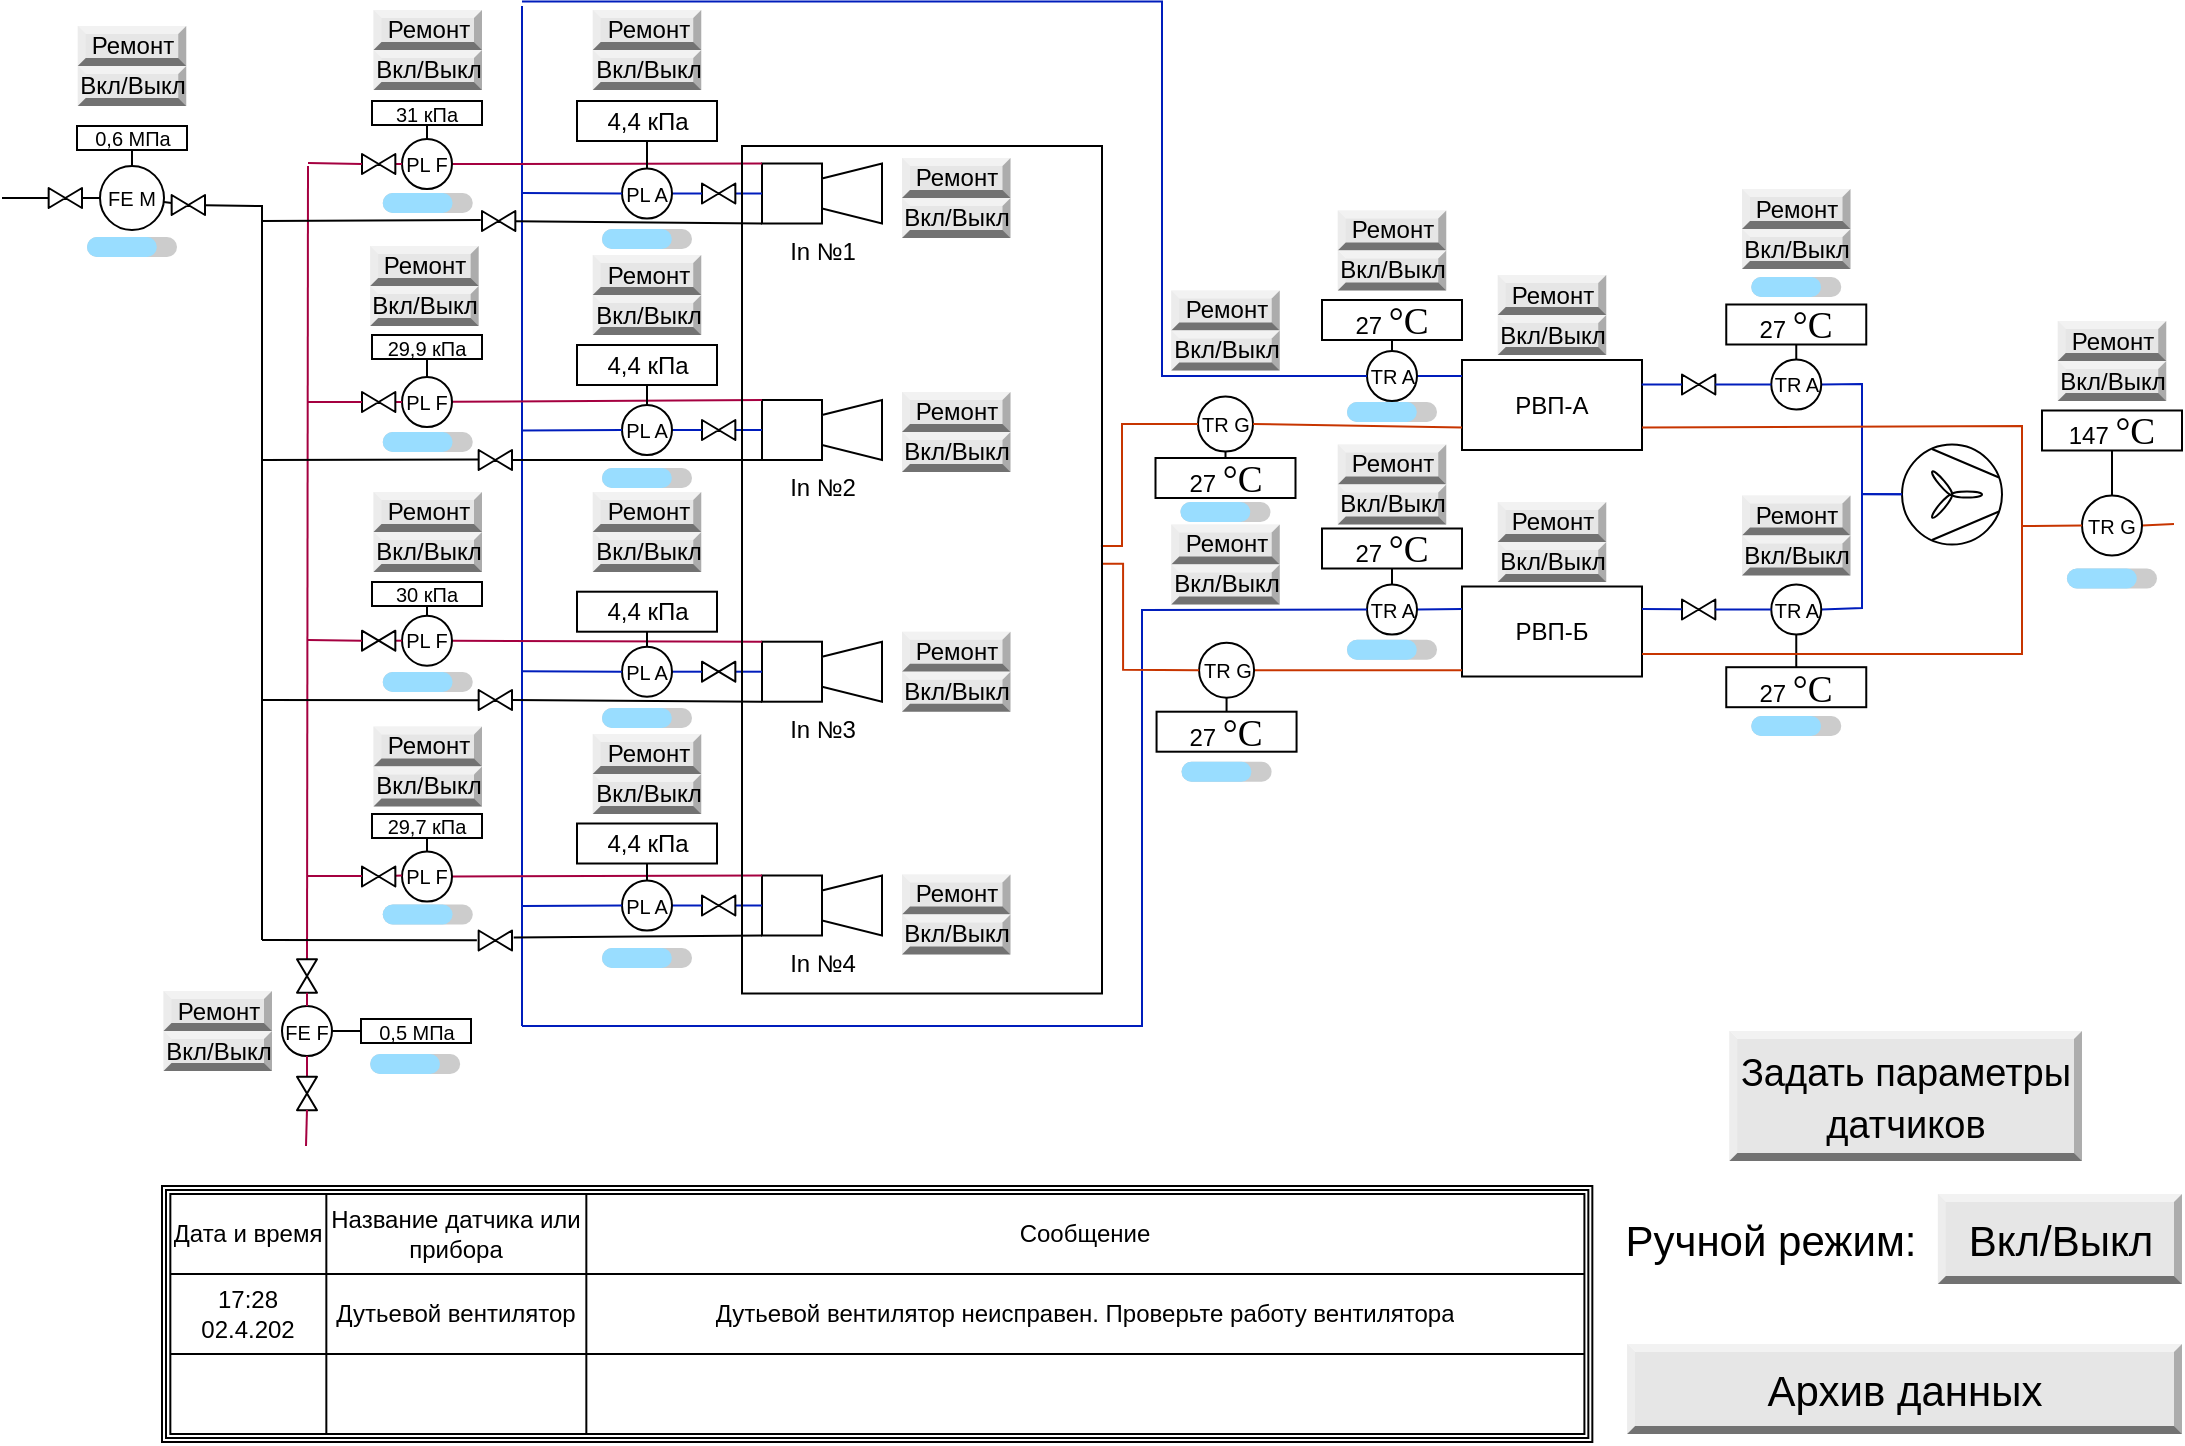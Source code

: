 <mxfile version="13.9.8" type="device"><diagram id="0pFj_Jq6zoipQeKUnMGV" name="Страница 1"><mxGraphModel dx="981" dy="567" grid="1" gridSize="10" guides="1" tooltips="1" connect="1" arrows="1" fold="1" page="1" pageScale="1" pageWidth="1169" pageHeight="827" math="0" shadow="0"><root><mxCell id="0"/><mxCell id="1" parent="0"/><mxCell id="nYzKjFVJATk4dzmECcKe-102" value="In №4" style="shape=mxgraph.pid.fittings.injector;html=1;pointerEvents=1;align=center;verticalLabelPosition=bottom;verticalAlign=top;dashed=0;shadow=0;dashPattern=1 4;sketch=0;" parent="1" vertex="1"><mxGeometry x="450" y="444.75" width="60" height="30" as="geometry"/></mxCell><mxCell id="nYzKjFVJATk4dzmECcKe-101" value="In №3" style="shape=mxgraph.pid.fittings.injector;html=1;pointerEvents=1;align=center;verticalLabelPosition=bottom;verticalAlign=top;dashed=0;shadow=0;dashPattern=1 4;sketch=0;" parent="1" vertex="1"><mxGeometry x="450" y="327.85" width="60" height="30" as="geometry"/></mxCell><mxCell id="nYzKjFVJATk4dzmECcKe-100" value="In №2" style="shape=mxgraph.pid.fittings.injector;html=1;pointerEvents=1;align=center;verticalLabelPosition=bottom;verticalAlign=top;dashed=0;shadow=0;dashPattern=1 4;sketch=0;" parent="1" vertex="1"><mxGeometry x="450" y="207" width="60" height="30" as="geometry"/></mxCell><mxCell id="nYzKjFVJATk4dzmECcKe-6" value="" style="verticalLabelPosition=bottom;outlineConnect=0;align=center;dashed=0;html=1;verticalAlign=top;shape=mxgraph.pid2misc.fan;fanType=common;shadow=0;dashPattern=1 4;sketch=0;" parent="1" vertex="1"><mxGeometry x="1020" y="229.25" width="50" height="50" as="geometry"/></mxCell><mxCell id="nYzKjFVJATk4dzmECcKe-16" value="In №1" style="shape=mxgraph.pid.fittings.injector;html=1;pointerEvents=1;align=center;verticalLabelPosition=bottom;verticalAlign=top;dashed=0;shadow=0;dashPattern=1 4;sketch=0;" parent="1" vertex="1"><mxGeometry x="450" y="88.75" width="60" height="30" as="geometry"/></mxCell><mxCell id="nYzKjFVJATk4dzmECcKe-18" value="РВП-А" style="rounded=0;whiteSpace=wrap;html=1;shadow=0;sketch=0;" parent="1" vertex="1"><mxGeometry x="800" y="187" width="90" height="45" as="geometry"/></mxCell><mxCell id="nYzKjFVJATk4dzmECcKe-19" value="РВП-Б" style="rounded=0;whiteSpace=wrap;html=1;shadow=0;sketch=0;" parent="1" vertex="1"><mxGeometry x="800" y="300.25" width="90" height="45" as="geometry"/></mxCell><mxCell id="nYzKjFVJATk4dzmECcKe-22" value="" style="endArrow=none;html=1;exitX=1;exitY=0.5;exitDx=0;exitDy=0;rounded=0;fillColor=#0050ef;strokeColor=#001DBC;" parent="1" source="nYzKjFVJATk4dzmECcKe-26" target="nYzKjFVJATk4dzmECcKe-6" edge="1"><mxGeometry width="50" height="50" relative="1" as="geometry"><mxPoint x="910" y="209.25" as="sourcePoint"/><mxPoint x="960" y="159.25" as="targetPoint"/><Array as="points"><mxPoint x="1000" y="199"/><mxPoint x="1000" y="254"/></Array></mxGeometry></mxCell><mxCell id="nYzKjFVJATk4dzmECcKe-23" value="" style="endArrow=none;html=1;exitX=1;exitY=0.5;exitDx=0;exitDy=0;rounded=0;fillColor=#0050ef;strokeColor=#001DBC;" parent="1" source="nYzKjFVJATk4dzmECcKe-40" target="nYzKjFVJATk4dzmECcKe-6" edge="1"><mxGeometry width="50" height="50" relative="1" as="geometry"><mxPoint x="860" y="209.25" as="sourcePoint"/><mxPoint x="990" y="264.25" as="targetPoint"/><Array as="points"><mxPoint x="1000" y="311"/><mxPoint x="1000" y="254"/></Array></mxGeometry></mxCell><mxCell id="nYzKjFVJATk4dzmECcKe-24" value="" style="verticalLabelPosition=bottom;align=center;html=1;verticalAlign=top;pointerEvents=1;dashed=0;shape=mxgraph.pid2valves.valve;valveType=gate;shadow=0;sketch=0;" parent="1" vertex="1"><mxGeometry x="910" y="194.25" width="16.67" height="10" as="geometry"/></mxCell><mxCell id="nYzKjFVJATk4dzmECcKe-25" value="" style="endArrow=none;html=1;exitX=0.998;exitY=0.273;exitDx=0;exitDy=0;rounded=0;exitPerimeter=0;fillColor=#0050ef;strokeColor=#001DBC;" parent="1" source="nYzKjFVJATk4dzmECcKe-18" target="nYzKjFVJATk4dzmECcKe-24" edge="1"><mxGeometry width="50" height="50" relative="1" as="geometry"><mxPoint x="850" y="199.25" as="sourcePoint"/><mxPoint x="980" y="254.25" as="targetPoint"/><Array as="points"/></mxGeometry></mxCell><mxCell id="nYzKjFVJATk4dzmECcKe-26" value="&lt;font style=&quot;font-size: 10px&quot;&gt;TR A&lt;/font&gt;" style="ellipse;whiteSpace=wrap;html=1;aspect=fixed;shadow=0;sketch=0;" parent="1" vertex="1"><mxGeometry x="954.63" y="186.75" width="25" height="25" as="geometry"/></mxCell><mxCell id="nYzKjFVJATk4dzmECcKe-27" value="" style="endArrow=none;html=1;exitX=1;exitY=0.5;exitDx=0;exitDy=0;rounded=0;fillColor=#0050ef;strokeColor=#001DBC;" parent="1" source="nYzKjFVJATk4dzmECcKe-24" target="nYzKjFVJATk4dzmECcKe-26" edge="1"><mxGeometry width="50" height="50" relative="1" as="geometry"><mxPoint x="876.67" y="199.25" as="sourcePoint"/><mxPoint x="980" y="254.25" as="targetPoint"/><Array as="points"/></mxGeometry></mxCell><mxCell id="nYzKjFVJATk4dzmECcKe-28" value="" style="endArrow=none;html=1;exitX=0.5;exitY=0;exitDx=0;exitDy=0;entryX=0.5;entryY=1;entryDx=0;entryDy=0;" parent="1" source="nYzKjFVJATk4dzmECcKe-26" target="nYzKjFVJATk4dzmECcKe-29" edge="1"><mxGeometry width="50" height="50" relative="1" as="geometry"><mxPoint x="930" y="179.25" as="sourcePoint"/><mxPoint x="895" y="169.25" as="targetPoint"/></mxGeometry></mxCell><mxCell id="nYzKjFVJATk4dzmECcKe-29" value="27&amp;nbsp;&lt;span style=&quot;font-size: 14pt ; line-height: 150% ; font-family: &amp;#34;times new roman&amp;#34; , serif&quot;&gt;°C&lt;/span&gt;" style="rounded=0;whiteSpace=wrap;html=1;shadow=0;sketch=0;" parent="1" vertex="1"><mxGeometry x="932.13" y="159.25" width="70" height="20" as="geometry"/></mxCell><mxCell id="nYzKjFVJATk4dzmECcKe-30" value="" style="verticalLabelPosition=bottom;align=center;html=1;verticalAlign=top;pointerEvents=1;dashed=0;shape=mxgraph.pid2valves.valve;valveType=gate;shadow=0;sketch=0;" parent="1" vertex="1"><mxGeometry x="910" y="306.75" width="16.67" height="10" as="geometry"/></mxCell><mxCell id="nYzKjFVJATk4dzmECcKe-33" value="" style="endArrow=none;html=1;exitX=1;exitY=0.25;exitDx=0;exitDy=0;rounded=0;fillColor=#0050ef;strokeColor=#001DBC;" parent="1" source="nYzKjFVJATk4dzmECcKe-19" target="nYzKjFVJATk4dzmECcKe-30" edge="1"><mxGeometry width="50" height="50" relative="1" as="geometry"><mxPoint x="850" y="304.25" as="sourcePoint"/><mxPoint x="980" y="254.25" as="targetPoint"/><Array as="points"/></mxGeometry></mxCell><mxCell id="nYzKjFVJATk4dzmECcKe-38" value="" style="endArrow=none;html=1;exitX=0.5;exitY=1;exitDx=0;exitDy=0;entryX=0.5;entryY=0;entryDx=0;entryDy=0;" parent="1" source="nYzKjFVJATk4dzmECcKe-39" target="nYzKjFVJATk4dzmECcKe-40" edge="1"><mxGeometry width="50" height="50" relative="1" as="geometry"><mxPoint x="894.83" y="334.25" as="sourcePoint"/><mxPoint x="895" y="289.25" as="targetPoint"/></mxGeometry></mxCell><mxCell id="nYzKjFVJATk4dzmECcKe-39" value="27&amp;nbsp;&lt;span style=&quot;font-size: 14pt ; line-height: 150% ; font-family: &amp;#34;times new roman&amp;#34; , serif&quot;&gt;°C&lt;/span&gt;" style="rounded=0;whiteSpace=wrap;html=1;shadow=0;sketch=0;" parent="1" vertex="1"><mxGeometry x="932.13" y="340.6" width="70" height="20" as="geometry"/></mxCell><mxCell id="nYzKjFVJATk4dzmECcKe-40" value="&lt;font style=&quot;font-size: 10px&quot;&gt;TR A&lt;/font&gt;" style="ellipse;whiteSpace=wrap;html=1;aspect=fixed;shadow=0;sketch=0;" parent="1" vertex="1"><mxGeometry x="954.63" y="299.25" width="25" height="25" as="geometry"/></mxCell><mxCell id="nYzKjFVJATk4dzmECcKe-41" value="" style="endArrow=none;html=1;exitX=0.995;exitY=0.495;exitDx=0;exitDy=0;rounded=0;exitPerimeter=0;fillColor=#0050ef;strokeColor=#001DBC;" parent="1" source="nYzKjFVJATk4dzmECcKe-30" target="nYzKjFVJATk4dzmECcKe-40" edge="1"><mxGeometry width="50" height="50" relative="1" as="geometry"><mxPoint x="876.587" y="304.2" as="sourcePoint"/><mxPoint x="980" y="254.25" as="targetPoint"/><Array as="points"/></mxGeometry></mxCell><mxCell id="nYzKjFVJATk4dzmECcKe-42" value="" style="endArrow=none;html=1;exitX=1;exitY=0.5;exitDx=0;exitDy=0;fillColor=#0050ef;strokeColor=#001DBC;entryX=0;entryY=0.178;entryDx=0;entryDy=0;entryPerimeter=0;" parent="1" source="nYzKjFVJATk4dzmECcKe-50" target="nYzKjFVJATk4dzmECcKe-18" edge="1"><mxGeometry width="50" height="50" relative="1" as="geometry"><mxPoint x="750" y="187" as="sourcePoint"/><mxPoint x="790" y="190" as="targetPoint"/></mxGeometry></mxCell><mxCell id="nYzKjFVJATk4dzmECcKe-43" value="" style="endArrow=none;html=1;entryX=0;entryY=0.25;entryDx=0;entryDy=0;fillColor=#0050ef;strokeColor=#001DBC;" parent="1" source="nYzKjFVJATk4dzmECcKe-48" target="nYzKjFVJATk4dzmECcKe-19" edge="1"><mxGeometry width="50" height="50" relative="1" as="geometry"><mxPoint x="660" y="304.25" as="sourcePoint"/><mxPoint x="690" y="239.25" as="targetPoint"/></mxGeometry></mxCell><mxCell id="nYzKjFVJATk4dzmECcKe-46" value="" style="endArrow=none;html=1;exitX=0.5;exitY=1;exitDx=0;exitDy=0;entryX=0.5;entryY=0;entryDx=0;entryDy=0;" parent="1" source="nYzKjFVJATk4dzmECcKe-47" target="nYzKjFVJATk4dzmECcKe-48" edge="1"><mxGeometry width="50" height="50" relative="1" as="geometry"><mxPoint x="674.83" y="296.75" as="sourcePoint"/><mxPoint x="675" y="251.75" as="targetPoint"/></mxGeometry></mxCell><mxCell id="nYzKjFVJATk4dzmECcKe-47" value="27&amp;nbsp;&lt;span style=&quot;font-size: 14pt ; line-height: 150% ; font-family: &amp;#34;times new roman&amp;#34; , serif&quot;&gt;°C&lt;/span&gt;" style="rounded=0;whiteSpace=wrap;html=1;shadow=0;sketch=0;" parent="1" vertex="1"><mxGeometry x="730" y="271.25" width="70" height="20" as="geometry"/></mxCell><mxCell id="nYzKjFVJATk4dzmECcKe-48" value="&lt;font style=&quot;font-size: 10px&quot;&gt;TR A&lt;/font&gt;" style="ellipse;whiteSpace=wrap;html=1;aspect=fixed;shadow=0;sketch=0;" parent="1" vertex="1"><mxGeometry x="752.5" y="299.25" width="25" height="25" as="geometry"/></mxCell><mxCell id="nYzKjFVJATk4dzmECcKe-49" value="" style="endArrow=none;html=1;entryX=0;entryY=0.5;entryDx=0;entryDy=0;rounded=0;fillColor=#0050ef;strokeColor=#001DBC;" parent="1" target="nYzKjFVJATk4dzmECcKe-48" edge="1"><mxGeometry width="50" height="50" relative="1" as="geometry"><mxPoint x="330" y="520" as="sourcePoint"/><mxPoint x="770" y="395" as="targetPoint"/><Array as="points"><mxPoint x="640" y="520"/><mxPoint x="640" y="312"/></Array></mxGeometry></mxCell><mxCell id="nYzKjFVJATk4dzmECcKe-50" value="&lt;font style=&quot;font-size: 10px&quot;&gt;TR A&lt;/font&gt;" style="ellipse;whiteSpace=wrap;html=1;aspect=fixed;shadow=0;sketch=0;" parent="1" vertex="1"><mxGeometry x="752.5" y="182.5" width="25" height="25" as="geometry"/></mxCell><mxCell id="nYzKjFVJATk4dzmECcKe-51" value="" style="endArrow=none;html=1;entryX=0;entryY=0.5;entryDx=0;entryDy=0;rounded=0;fillColor=#0050ef;strokeColor=#001DBC;" parent="1" target="nYzKjFVJATk4dzmECcKe-50" edge="1"><mxGeometry width="50" height="50" relative="1" as="geometry"><mxPoint x="330" y="7.75" as="sourcePoint"/><mxPoint x="770" y="287.75" as="targetPoint"/><Array as="points"><mxPoint x="650" y="7.75"/><mxPoint x="650" y="195"/></Array></mxGeometry></mxCell><mxCell id="nYzKjFVJATk4dzmECcKe-52" value="" style="endArrow=none;html=1;exitX=0.5;exitY=1;exitDx=0;exitDy=0;entryX=0.5;entryY=0;entryDx=0;entryDy=0;" parent="1" source="nYzKjFVJATk4dzmECcKe-53" target="nYzKjFVJATk4dzmECcKe-50" edge="1"><mxGeometry width="50" height="50" relative="1" as="geometry"><mxPoint x="674.83" y="191.75" as="sourcePoint"/><mxPoint x="742.5" y="186.75" as="targetPoint"/></mxGeometry></mxCell><mxCell id="nYzKjFVJATk4dzmECcKe-53" value="27&amp;nbsp;&lt;span style=&quot;font-size: 14pt ; line-height: 150% ; font-family: &amp;#34;times new roman&amp;#34; , serif&quot;&gt;°C&lt;/span&gt;" style="rounded=0;whiteSpace=wrap;html=1;shadow=0;sketch=0;" parent="1" vertex="1"><mxGeometry x="730" y="157" width="70" height="20" as="geometry"/></mxCell><mxCell id="nYzKjFVJATk4dzmECcKe-56" value="&lt;font style=&quot;font-size: 10px&quot;&gt;TR G&lt;/font&gt;" style="ellipse;whiteSpace=wrap;html=1;aspect=fixed;shadow=0;sketch=0;" parent="1" vertex="1"><mxGeometry x="668" y="205.25" width="27.5" height="27.5" as="geometry"/></mxCell><mxCell id="nYzKjFVJATk4dzmECcKe-57" value="" style="endArrow=none;html=1;entryX=0;entryY=0.5;entryDx=0;entryDy=0;exitX=0.997;exitY=0.472;exitDx=0;exitDy=0;exitPerimeter=0;rounded=0;fillColor=#fa6800;strokeColor=#C73500;" parent="1" source="M5O_XhPjw-QKC4KrUfwK-4" target="nYzKjFVJATk4dzmECcKe-56" edge="1"><mxGeometry width="50" height="50" relative="1" as="geometry"><mxPoint x="588.677" y="338.958" as="sourcePoint"/><mxPoint x="760" y="311.25" as="targetPoint"/><Array as="points"><mxPoint x="630" y="280"/><mxPoint x="630" y="219"/></Array></mxGeometry></mxCell><mxCell id="nYzKjFVJATk4dzmECcKe-61" value="" style="endArrow=none;html=1;fillColor=#fa6800;strokeColor=#C73500;exitX=1;exitY=0.5;exitDx=0;exitDy=0;entryX=0;entryY=0.93;entryDx=0;entryDy=0;entryPerimeter=0;" parent="1" source="nYzKjFVJATk4dzmECcKe-86" target="nYzKjFVJATk4dzmECcKe-19" edge="1"><mxGeometry width="50" height="50" relative="1" as="geometry"><mxPoint x="698.04" y="342.211" as="sourcePoint"/><mxPoint x="770" y="360" as="targetPoint"/></mxGeometry></mxCell><mxCell id="nYzKjFVJATk4dzmECcKe-62" value="" style="endArrow=none;html=1;exitX=1;exitY=0.75;exitDx=0;exitDy=0;rounded=0;fillColor=#fa6800;strokeColor=#C73500;" parent="1" source="nYzKjFVJATk4dzmECcKe-18" edge="1"><mxGeometry width="50" height="50" relative="1" as="geometry"><mxPoint x="810" y="299.25" as="sourcePoint"/><mxPoint x="1080" y="270" as="targetPoint"/><Array as="points"><mxPoint x="1080" y="220"/></Array></mxGeometry></mxCell><mxCell id="nYzKjFVJATk4dzmECcKe-63" value="" style="endArrow=none;html=1;exitX=1;exitY=0.75;exitDx=0;exitDy=0;rounded=0;fillColor=#fa6800;strokeColor=#C73500;" parent="1" source="nYzKjFVJATk4dzmECcKe-19" edge="1"><mxGeometry width="50" height="50" relative="1" as="geometry"><mxPoint x="810" y="299.25" as="sourcePoint"/><mxPoint x="1080" y="259" as="targetPoint"/><Array as="points"><mxPoint x="1080" y="334"/></Array></mxGeometry></mxCell><mxCell id="nYzKjFVJATk4dzmECcKe-64" value="" style="endArrow=none;html=1;exitX=1;exitY=0.5;exitDx=0;exitDy=0;fillColor=#fa6800;strokeColor=#C73500;" parent="1" source="nYzKjFVJATk4dzmECcKe-65" edge="1"><mxGeometry width="50" height="50" relative="1" as="geometry"><mxPoint x="1085" y="360" as="sourcePoint"/><mxPoint x="1156" y="269" as="targetPoint"/></mxGeometry></mxCell><mxCell id="nYzKjFVJATk4dzmECcKe-65" value="&lt;font style=&quot;font-size: 10px&quot;&gt;TR G&lt;/font&gt;" style="ellipse;whiteSpace=wrap;html=1;aspect=fixed;shadow=0;sketch=0;" parent="1" vertex="1"><mxGeometry x="1110" y="254.75" width="30" height="30" as="geometry"/></mxCell><mxCell id="nYzKjFVJATk4dzmECcKe-68" value="" style="endArrow=none;html=1;entryX=0;entryY=0.5;entryDx=0;entryDy=0;fillColor=#fa6800;strokeColor=#C73500;" parent="1" target="nYzKjFVJATk4dzmECcKe-65" edge="1"><mxGeometry width="50" height="50" relative="1" as="geometry"><mxPoint x="1080" y="270" as="sourcePoint"/><mxPoint x="1060.0" y="266.75" as="targetPoint"/></mxGeometry></mxCell><mxCell id="nYzKjFVJATk4dzmECcKe-70" value="" style="endArrow=none;html=1;exitX=0.5;exitY=1;exitDx=0;exitDy=0;entryX=0.5;entryY=0;entryDx=0;entryDy=0;" parent="1" source="nYzKjFVJATk4dzmECcKe-71" target="nYzKjFVJATk4dzmECcKe-65" edge="1"><mxGeometry width="50" height="50" relative="1" as="geometry"><mxPoint x="1124.83" y="274.75" as="sourcePoint"/><mxPoint x="1125" y="239.75" as="targetPoint"/></mxGeometry></mxCell><mxCell id="nYzKjFVJATk4dzmECcKe-71" value="147&amp;nbsp;&lt;span style=&quot;font-size: 14pt ; line-height: 150% ; font-family: &amp;#34;times new roman&amp;#34; , serif&quot;&gt;°C&lt;/span&gt;" style="rounded=0;whiteSpace=wrap;html=1;shadow=0;sketch=0;" parent="1" vertex="1"><mxGeometry x="1090" y="212.25" width="70" height="20" as="geometry"/></mxCell><mxCell id="nYzKjFVJATk4dzmECcKe-86" value="&lt;font style=&quot;font-size: 10px&quot;&gt;TR G&lt;/font&gt;" style="ellipse;whiteSpace=wrap;html=1;aspect=fixed;shadow=0;sketch=0;" parent="1" vertex="1"><mxGeometry x="668.54" y="328.35" width="27.5" height="27.5" as="geometry"/></mxCell><mxCell id="nYzKjFVJATk4dzmECcKe-89" value="" style="endArrow=none;html=1;entryX=0;entryY=0.5;entryDx=0;entryDy=0;exitX=0.997;exitY=0.472;exitDx=0;exitDy=0;exitPerimeter=0;rounded=0;fillColor=#fa6800;strokeColor=#C73500;" parent="1" target="nYzKjFVJATk4dzmECcKe-86" edge="1"><mxGeometry width="50" height="50" relative="1" as="geometry"><mxPoint x="620" y="288.86" as="sourcePoint"/><mxPoint x="760.54" y="433.6" as="targetPoint"/><Array as="points"><mxPoint x="630.54" y="288.85"/><mxPoint x="630.54" y="341.85"/></Array></mxGeometry></mxCell><mxCell id="nYzKjFVJATk4dzmECcKe-114" value="" style="endArrow=none;html=1;fillColor=#0050ef;strokeColor=#001DBC;" parent="1" edge="1"><mxGeometry width="50" height="50" relative="1" as="geometry"><mxPoint x="330" y="520" as="sourcePoint"/><mxPoint x="330" y="10" as="targetPoint"/></mxGeometry></mxCell><mxCell id="nYzKjFVJATk4dzmECcKe-115" value="" style="endArrow=none;html=1;entryX=0;entryY=0.5;entryDx=0;entryDy=0;entryPerimeter=0;fillColor=#0050ef;strokeColor=#001DBC;" parent="1" source="nYzKjFVJATk4dzmECcKe-132" target="nYzKjFVJATk4dzmECcKe-102" edge="1"><mxGeometry width="50" height="50" relative="1" as="geometry"><mxPoint x="280" y="432.75" as="sourcePoint"/><mxPoint x="530" y="334.75" as="targetPoint"/></mxGeometry></mxCell><mxCell id="nYzKjFVJATk4dzmECcKe-116" value="" style="endArrow=none;html=1;entryX=0;entryY=0.5;entryDx=0;entryDy=0;entryPerimeter=0;fillColor=#0050ef;strokeColor=#001DBC;" parent="1" source="nYzKjFVJATk4dzmECcKe-130" target="nYzKjFVJATk4dzmECcKe-101" edge="1"><mxGeometry width="50" height="50" relative="1" as="geometry"><mxPoint x="280" y="307.85" as="sourcePoint"/><mxPoint x="370" y="317.85" as="targetPoint"/></mxGeometry></mxCell><mxCell id="nYzKjFVJATk4dzmECcKe-117" value="" style="endArrow=none;html=1;entryX=0;entryY=0.5;entryDx=0;entryDy=0;entryPerimeter=0;fillColor=#0050ef;strokeColor=#001DBC;" parent="1" source="nYzKjFVJATk4dzmECcKe-128" target="nYzKjFVJATk4dzmECcKe-100" edge="1"><mxGeometry width="50" height="50" relative="1" as="geometry"><mxPoint x="280" y="211" as="sourcePoint"/><mxPoint x="430" y="197" as="targetPoint"/></mxGeometry></mxCell><mxCell id="nYzKjFVJATk4dzmECcKe-118" value="" style="endArrow=none;html=1;entryX=0;entryY=0.5;entryDx=0;entryDy=0;entryPerimeter=0;fillColor=#0050ef;strokeColor=#001DBC;" parent="1" source="nYzKjFVJATk4dzmECcKe-127" target="nYzKjFVJATk4dzmECcKe-16" edge="1"><mxGeometry width="50" height="50" relative="1" as="geometry"><mxPoint x="330" y="107.5" as="sourcePoint"/><mxPoint x="370" y="127.5" as="targetPoint"/></mxGeometry></mxCell><mxCell id="nYzKjFVJATk4dzmECcKe-119" value="" style="endArrow=none;html=1;entryX=0;entryY=0;entryDx=0;entryDy=0;entryPerimeter=0;exitX=1;exitY=0.5;exitDx=0;exitDy=0;fillColor=#d80073;strokeColor=#A50040;" parent="1" source="nYzKjFVJATk4dzmECcKe-183" edge="1"><mxGeometry width="50" height="50" relative="1" as="geometry"><mxPoint x="240" y="88.5" as="sourcePoint"/><mxPoint x="450" y="88.75" as="targetPoint"/></mxGeometry></mxCell><mxCell id="nYzKjFVJATk4dzmECcKe-120" value="" style="endArrow=none;html=1;entryX=0;entryY=0;entryDx=0;entryDy=0;entryPerimeter=0;fillColor=#d80073;strokeColor=#A50040;" parent="1" source="nYzKjFVJATk4dzmECcKe-186" edge="1"><mxGeometry width="50" height="50" relative="1" as="geometry"><mxPoint x="240" y="207" as="sourcePoint"/><mxPoint x="450" y="207" as="targetPoint"/></mxGeometry></mxCell><mxCell id="nYzKjFVJATk4dzmECcKe-121" value="" style="endArrow=none;html=1;entryX=0;entryY=0;entryDx=0;entryDy=0;entryPerimeter=0;" parent="1" source="nYzKjFVJATk4dzmECcKe-256" edge="1"><mxGeometry width="50" height="50" relative="1" as="geometry"><mxPoint x="200" y="358" as="sourcePoint"/><mxPoint x="450" y="357.85" as="targetPoint"/></mxGeometry></mxCell><mxCell id="nYzKjFVJATk4dzmECcKe-122" value="" style="endArrow=none;html=1;entryX=0;entryY=0;entryDx=0;entryDy=0;entryPerimeter=0;" parent="1" source="nYzKjFVJATk4dzmECcKe-254" edge="1"><mxGeometry width="50" height="50" relative="1" as="geometry"><mxPoint x="200" y="237" as="sourcePoint"/><mxPoint x="450" y="237" as="targetPoint"/></mxGeometry></mxCell><mxCell id="nYzKjFVJATk4dzmECcKe-123" value="" style="endArrow=none;html=1;entryX=0;entryY=0;entryDx=0;entryDy=0;entryPerimeter=0;" parent="1" source="nYzKjFVJATk4dzmECcKe-252" edge="1"><mxGeometry width="50" height="50" relative="1" as="geometry"><mxPoint x="200" y="118.5" as="sourcePoint"/><mxPoint x="450" y="118.75" as="targetPoint"/></mxGeometry></mxCell><mxCell id="nYzKjFVJATk4dzmECcKe-124" value="" style="endArrow=none;html=1;entryX=0;entryY=0;entryDx=0;entryDy=0;entryPerimeter=0;exitX=1.05;exitY=0.346;exitDx=0;exitDy=0;exitPerimeter=0;" parent="1" source="nYzKjFVJATk4dzmECcKe-258" edge="1"><mxGeometry width="50" height="50" relative="1" as="geometry"><mxPoint x="200" y="475" as="sourcePoint"/><mxPoint x="450" y="474.75" as="targetPoint"/></mxGeometry></mxCell><mxCell id="nYzKjFVJATk4dzmECcKe-125" value="" style="endArrow=none;html=1;entryX=0;entryY=0;entryDx=0;entryDy=0;entryPerimeter=0;exitX=1;exitY=0.5;exitDx=0;exitDy=0;fillColor=#d80073;strokeColor=#A50040;" parent="1" source="nYzKjFVJATk4dzmECcKe-188" edge="1"><mxGeometry width="50" height="50" relative="1" as="geometry"><mxPoint x="240" y="327.85" as="sourcePoint"/><mxPoint x="450" y="327.85" as="targetPoint"/></mxGeometry></mxCell><mxCell id="nYzKjFVJATk4dzmECcKe-126" value="" style="endArrow=none;html=1;entryX=0;entryY=0;entryDx=0;entryDy=0;entryPerimeter=0;fillColor=#d80073;strokeColor=#A50040;" parent="1" source="nYzKjFVJATk4dzmECcKe-191" edge="1"><mxGeometry width="50" height="50" relative="1" as="geometry"><mxPoint x="240" y="444.75" as="sourcePoint"/><mxPoint x="450" y="444.75" as="targetPoint"/></mxGeometry></mxCell><mxCell id="nYzKjFVJATk4dzmECcKe-128" value="" style="verticalLabelPosition=bottom;align=center;html=1;verticalAlign=top;pointerEvents=1;dashed=0;shape=mxgraph.pid2valves.valve;valveType=gate;shadow=0;sketch=0;" parent="1" vertex="1"><mxGeometry x="420" y="217" width="16.67" height="10" as="geometry"/></mxCell><mxCell id="nYzKjFVJATk4dzmECcKe-129" value="" style="endArrow=none;html=1;entryX=0;entryY=0.5;entryDx=0;entryDy=0;entryPerimeter=0;fillColor=#0050ef;strokeColor=#001DBC;" parent="1" source="nYzKjFVJATk4dzmECcKe-138" target="nYzKjFVJATk4dzmECcKe-128" edge="1"><mxGeometry width="50" height="50" relative="1" as="geometry"><mxPoint x="330" y="207" as="sourcePoint"/><mxPoint x="390" y="210.5" as="targetPoint"/></mxGeometry></mxCell><mxCell id="nYzKjFVJATk4dzmECcKe-130" value="" style="verticalLabelPosition=bottom;align=center;html=1;verticalAlign=top;pointerEvents=1;dashed=0;shape=mxgraph.pid2valves.valve;valveType=gate;shadow=0;sketch=0;" parent="1" vertex="1"><mxGeometry x="420" y="337.85" width="16.67" height="10" as="geometry"/></mxCell><mxCell id="nYzKjFVJATk4dzmECcKe-131" value="" style="endArrow=none;html=1;entryX=0;entryY=0.5;entryDx=0;entryDy=0;entryPerimeter=0;fillColor=#0050ef;strokeColor=#001DBC;" parent="1" source="nYzKjFVJATk4dzmECcKe-140" target="nYzKjFVJATk4dzmECcKe-130" edge="1"><mxGeometry width="50" height="50" relative="1" as="geometry"><mxPoint x="330" y="357.6" as="sourcePoint"/><mxPoint x="390" y="361.6" as="targetPoint"/></mxGeometry></mxCell><mxCell id="nYzKjFVJATk4dzmECcKe-132" value="" style="verticalLabelPosition=bottom;align=center;html=1;verticalAlign=top;pointerEvents=1;dashed=0;shape=mxgraph.pid2valves.valve;valveType=gate;shadow=0;sketch=0;" parent="1" vertex="1"><mxGeometry x="420" y="454.75" width="16.67" height="10" as="geometry"/></mxCell><mxCell id="nYzKjFVJATk4dzmECcKe-133" value="" style="endArrow=none;html=1;entryX=0;entryY=0.5;entryDx=0;entryDy=0;entryPerimeter=0;fillColor=#0050ef;strokeColor=#001DBC;" parent="1" source="nYzKjFVJATk4dzmECcKe-146" target="nYzKjFVJATk4dzmECcKe-132" edge="1"><mxGeometry width="50" height="50" relative="1" as="geometry"><mxPoint x="330" y="428.75" as="sourcePoint"/><mxPoint x="390" y="432.25" as="targetPoint"/></mxGeometry></mxCell><mxCell id="nYzKjFVJATk4dzmECcKe-127" value="" style="verticalLabelPosition=bottom;align=center;html=1;verticalAlign=top;pointerEvents=1;dashed=0;shape=mxgraph.pid2valves.valve;valveType=gate;shadow=0;sketch=0;" parent="1" vertex="1"><mxGeometry x="420" y="98.75" width="16.67" height="10" as="geometry"/></mxCell><mxCell id="nYzKjFVJATk4dzmECcKe-135" value="" style="endArrow=none;html=1;entryX=0;entryY=0.5;entryDx=0;entryDy=0;entryPerimeter=0;fillColor=#0050ef;strokeColor=#001DBC;" parent="1" source="nYzKjFVJATk4dzmECcKe-134" target="nYzKjFVJATk4dzmECcKe-127" edge="1"><mxGeometry width="50" height="50" relative="1" as="geometry"><mxPoint x="330" y="103.5" as="sourcePoint"/><mxPoint x="370.0" y="102.5" as="targetPoint"/></mxGeometry></mxCell><mxCell id="nYzKjFVJATk4dzmECcKe-134" value="&lt;span style=&quot;font-size: 10px&quot;&gt;PL A&lt;/span&gt;" style="ellipse;whiteSpace=wrap;html=1;aspect=fixed;shadow=0;sketch=0;" parent="1" vertex="1"><mxGeometry x="380" y="91.25" width="25" height="25" as="geometry"/></mxCell><mxCell id="nYzKjFVJATk4dzmECcKe-137" value="" style="endArrow=none;html=1;entryX=0;entryY=0.5;entryDx=0;entryDy=0;entryPerimeter=0;fillColor=#0050ef;strokeColor=#001DBC;" parent="1" target="nYzKjFVJATk4dzmECcKe-134" edge="1"><mxGeometry width="50" height="50" relative="1" as="geometry"><mxPoint x="330" y="103.5" as="sourcePoint"/><mxPoint x="420" y="103.75" as="targetPoint"/></mxGeometry></mxCell><mxCell id="nYzKjFVJATk4dzmECcKe-138" value="&lt;font style=&quot;font-size: 10px&quot;&gt;PL A&lt;/font&gt;" style="ellipse;whiteSpace=wrap;html=1;aspect=fixed;shadow=0;sketch=0;" parent="1" vertex="1"><mxGeometry x="380" y="209.5" width="25" height="25" as="geometry"/></mxCell><mxCell id="nYzKjFVJATk4dzmECcKe-139" value="" style="endArrow=none;html=1;entryX=0;entryY=0.5;entryDx=0;entryDy=0;entryPerimeter=0;fillColor=#0050ef;strokeColor=#001DBC;" parent="1" target="nYzKjFVJATk4dzmECcKe-138" edge="1"><mxGeometry width="50" height="50" relative="1" as="geometry"><mxPoint x="330" y="222.25" as="sourcePoint"/><mxPoint x="420" y="222" as="targetPoint"/></mxGeometry></mxCell><mxCell id="nYzKjFVJATk4dzmECcKe-140" value="&lt;font style=&quot;font-size: 10px&quot;&gt;PL A&lt;/font&gt;" style="ellipse;whiteSpace=wrap;html=1;aspect=fixed;shadow=0;sketch=0;" parent="1" vertex="1"><mxGeometry x="380" y="330.35" width="25" height="25" as="geometry"/></mxCell><mxCell id="nYzKjFVJATk4dzmECcKe-145" value="" style="endArrow=none;html=1;entryX=0;entryY=0.5;entryDx=0;entryDy=0;entryPerimeter=0;fillColor=#0050ef;strokeColor=#001DBC;" parent="1" target="nYzKjFVJATk4dzmECcKe-140" edge="1"><mxGeometry width="50" height="50" relative="1" as="geometry"><mxPoint x="330" y="342.6" as="sourcePoint"/><mxPoint x="420" y="342.85" as="targetPoint"/></mxGeometry></mxCell><mxCell id="nYzKjFVJATk4dzmECcKe-146" value="&lt;font style=&quot;font-size: 10px&quot;&gt;PL A&lt;/font&gt;" style="ellipse;whiteSpace=wrap;html=1;aspect=fixed;shadow=0;sketch=0;" parent="1" vertex="1"><mxGeometry x="380" y="447.25" width="25" height="25" as="geometry"/></mxCell><mxCell id="nYzKjFVJATk4dzmECcKe-147" value="" style="endArrow=none;html=1;entryX=0;entryY=0.5;entryDx=0;entryDy=0;entryPerimeter=0;fillColor=#0050ef;strokeColor=#001DBC;" parent="1" target="nYzKjFVJATk4dzmECcKe-146" edge="1"><mxGeometry width="50" height="50" relative="1" as="geometry"><mxPoint x="330" y="460" as="sourcePoint"/><mxPoint x="420" y="420.75" as="targetPoint"/></mxGeometry></mxCell><mxCell id="nYzKjFVJATk4dzmECcKe-155" value="4,4 кПа" style="rounded=0;whiteSpace=wrap;html=1;shadow=0;sketch=0;" parent="1" vertex="1"><mxGeometry x="357.5" y="57.5" width="70" height="20" as="geometry"/></mxCell><mxCell id="nYzKjFVJATk4dzmECcKe-156" value="" style="endArrow=none;html=1;exitX=0.5;exitY=0;exitDx=0;exitDy=0;entryX=0.5;entryY=1;entryDx=0;entryDy=0;" parent="1" source="nYzKjFVJATk4dzmECcKe-134" target="nYzKjFVJATk4dzmECcKe-155" edge="1"><mxGeometry width="50" height="50" relative="1" as="geometry"><mxPoint x="420" y="7.5" as="sourcePoint"/><mxPoint x="470" y="-42.5" as="targetPoint"/></mxGeometry></mxCell><mxCell id="nYzKjFVJATk4dzmECcKe-159" value="4,4 кПа" style="rounded=0;whiteSpace=wrap;html=1;shadow=0;sketch=0;" parent="1" vertex="1"><mxGeometry x="357.5" y="179.5" width="70" height="20" as="geometry"/></mxCell><mxCell id="nYzKjFVJATk4dzmECcKe-160" value="" style="endArrow=none;html=1;exitX=0.5;exitY=0;exitDx=0;exitDy=0;entryX=0.5;entryY=1;entryDx=0;entryDy=0;" parent="1" source="nYzKjFVJATk4dzmECcKe-138" target="nYzKjFVJATk4dzmECcKe-159" edge="1"><mxGeometry width="50" height="50" relative="1" as="geometry"><mxPoint x="402.5" y="150.75" as="sourcePoint"/><mxPoint x="402.5" y="137" as="targetPoint"/></mxGeometry></mxCell><mxCell id="nYzKjFVJATk4dzmECcKe-161" value="4,4 кПа" style="rounded=0;whiteSpace=wrap;html=1;shadow=0;sketch=0;" parent="1" vertex="1"><mxGeometry x="357.5" y="302.85" width="70" height="20" as="geometry"/></mxCell><mxCell id="nYzKjFVJATk4dzmECcKe-162" value="" style="endArrow=none;html=1;exitX=0.5;exitY=0;exitDx=0;exitDy=0;entryX=0.5;entryY=1;entryDx=0;entryDy=0;" parent="1" source="nYzKjFVJATk4dzmECcKe-140" target="nYzKjFVJATk4dzmECcKe-161" edge="1"><mxGeometry width="50" height="50" relative="1" as="geometry"><mxPoint x="402.5" y="280.35" as="sourcePoint"/><mxPoint x="402.5" y="270.35" as="targetPoint"/></mxGeometry></mxCell><mxCell id="nYzKjFVJATk4dzmECcKe-165" value="4,4 кПа" style="rounded=0;whiteSpace=wrap;html=1;shadow=0;sketch=0;" parent="1" vertex="1"><mxGeometry x="357.5" y="418.75" width="70" height="20" as="geometry"/></mxCell><mxCell id="nYzKjFVJATk4dzmECcKe-166" value="" style="endArrow=none;html=1;exitX=0.5;exitY=0;exitDx=0;exitDy=0;entryX=0.5;entryY=1;entryDx=0;entryDy=0;" parent="1" source="nYzKjFVJATk4dzmECcKe-146" target="nYzKjFVJATk4dzmECcKe-165" edge="1"><mxGeometry width="50" height="50" relative="1" as="geometry"><mxPoint x="402.5" y="397.25" as="sourcePoint"/><mxPoint x="402.5" y="389.75" as="targetPoint"/></mxGeometry></mxCell><mxCell id="nYzKjFVJATk4dzmECcKe-183" value="&lt;span style=&quot;font-size: 10px&quot;&gt;PL F&lt;/span&gt;" style="ellipse;whiteSpace=wrap;html=1;aspect=fixed;shadow=0;sketch=0;" parent="1" vertex="1"><mxGeometry x="270" y="76.5" width="25" height="25" as="geometry"/></mxCell><mxCell id="nYzKjFVJATk4dzmECcKe-184" value="" style="endArrow=none;html=1;entryX=0;entryY=0.5;entryDx=0;entryDy=0;fillColor=#d80073;strokeColor=#A50040;" parent="1" source="nYzKjFVJATk4dzmECcKe-202" target="nYzKjFVJATk4dzmECcKe-183" edge="1"><mxGeometry width="50" height="50" relative="1" as="geometry"><mxPoint x="240" y="89.5" as="sourcePoint"/><mxPoint x="450" y="88.75" as="targetPoint"/></mxGeometry></mxCell><mxCell id="nYzKjFVJATk4dzmECcKe-186" value="&lt;span style=&quot;font-size: 10px&quot;&gt;PL F&lt;/span&gt;" style="ellipse;whiteSpace=wrap;html=1;aspect=fixed;shadow=0;sketch=0;" parent="1" vertex="1"><mxGeometry x="270" y="195.5" width="25" height="25" as="geometry"/></mxCell><mxCell id="nYzKjFVJATk4dzmECcKe-187" value="" style="endArrow=none;html=1;entryX=0;entryY=0.5;entryDx=0;entryDy=0;fillColor=#d80073;strokeColor=#A50040;" parent="1" source="nYzKjFVJATk4dzmECcKe-204" target="nYzKjFVJATk4dzmECcKe-186" edge="1"><mxGeometry width="50" height="50" relative="1" as="geometry"><mxPoint x="240" y="208" as="sourcePoint"/><mxPoint x="450" y="207" as="targetPoint"/></mxGeometry></mxCell><mxCell id="nYzKjFVJATk4dzmECcKe-188" value="&lt;span style=&quot;font-size: 10px&quot;&gt;PL F&lt;/span&gt;" style="ellipse;whiteSpace=wrap;html=1;aspect=fixed;shadow=0;sketch=0;" parent="1" vertex="1"><mxGeometry x="270" y="314.85" width="25" height="25" as="geometry"/></mxCell><mxCell id="nYzKjFVJATk4dzmECcKe-190" value="" style="endArrow=none;html=1;entryX=0;entryY=0.5;entryDx=0;entryDy=0;fillColor=#d80073;strokeColor=#A50040;" parent="1" source="nYzKjFVJATk4dzmECcKe-206" target="nYzKjFVJATk4dzmECcKe-188" edge="1"><mxGeometry width="50" height="50" relative="1" as="geometry"><mxPoint x="240" y="327.85" as="sourcePoint"/><mxPoint x="450" y="327.85" as="targetPoint"/></mxGeometry></mxCell><mxCell id="nYzKjFVJATk4dzmECcKe-191" value="&lt;span style=&quot;font-size: 10px&quot;&gt;PL F&lt;/span&gt;" style="ellipse;whiteSpace=wrap;html=1;aspect=fixed;shadow=0;sketch=0;" parent="1" vertex="1"><mxGeometry x="270" y="432.75" width="25" height="25" as="geometry"/></mxCell><mxCell id="nYzKjFVJATk4dzmECcKe-192" value="" style="endArrow=none;html=1;entryX=0;entryY=0.48;entryDx=0;entryDy=0;entryPerimeter=0;fillColor=#d80073;strokeColor=#A50040;" parent="1" source="nYzKjFVJATk4dzmECcKe-208" target="nYzKjFVJATk4dzmECcKe-191" edge="1"><mxGeometry width="50" height="50" relative="1" as="geometry"><mxPoint x="240" y="444.75" as="sourcePoint"/><mxPoint x="450" y="444.75" as="targetPoint"/></mxGeometry></mxCell><mxCell id="nYzKjFVJATk4dzmECcKe-193" value="&lt;font style=&quot;font-size: 10px&quot;&gt;31 кПа&lt;/font&gt;" style="rounded=0;whiteSpace=wrap;html=1;shadow=0;sketch=0;" parent="1" vertex="1"><mxGeometry x="255" y="57.5" width="55" height="12" as="geometry"/></mxCell><mxCell id="nYzKjFVJATk4dzmECcKe-195" value="" style="endArrow=none;html=1;entryX=0.5;entryY=1;entryDx=0;entryDy=0;exitX=0.5;exitY=0;exitDx=0;exitDy=0;" parent="1" source="nYzKjFVJATk4dzmECcKe-183" target="nYzKjFVJATk4dzmECcKe-193" edge="1"><mxGeometry width="50" height="50" relative="1" as="geometry"><mxPoint x="150" y="147.5" as="sourcePoint"/><mxPoint x="200" y="97.5" as="targetPoint"/></mxGeometry></mxCell><mxCell id="nYzKjFVJATk4dzmECcKe-196" value="&lt;font style=&quot;font-size: 10px&quot;&gt;29,9&amp;nbsp;кПа&lt;/font&gt;" style="rounded=0;whiteSpace=wrap;html=1;shadow=0;sketch=0;" parent="1" vertex="1"><mxGeometry x="255" y="174.5" width="55" height="12" as="geometry"/></mxCell><mxCell id="nYzKjFVJATk4dzmECcKe-197" value="" style="endArrow=none;html=1;entryX=0.5;entryY=1;entryDx=0;entryDy=0;exitX=0.5;exitY=0;exitDx=0;exitDy=0;" parent="1" source="nYzKjFVJATk4dzmECcKe-186" target="nYzKjFVJATk4dzmECcKe-196" edge="1"><mxGeometry width="50" height="50" relative="1" as="geometry"><mxPoint x="110" y="237" as="sourcePoint"/><mxPoint x="160" y="187" as="targetPoint"/></mxGeometry></mxCell><mxCell id="nYzKjFVJATk4dzmECcKe-198" value="&lt;font style=&quot;font-size: 10px&quot;&gt;30 кПа&lt;/font&gt;" style="rounded=0;whiteSpace=wrap;html=1;shadow=0;sketch=0;" parent="1" vertex="1"><mxGeometry x="255" y="298" width="55" height="12" as="geometry"/></mxCell><mxCell id="nYzKjFVJATk4dzmECcKe-199" value="" style="endArrow=none;html=1;entryX=0.5;entryY=1;entryDx=0;entryDy=0;exitX=0.5;exitY=0;exitDx=0;exitDy=0;" parent="1" source="nYzKjFVJATk4dzmECcKe-188" target="nYzKjFVJATk4dzmECcKe-198" edge="1"><mxGeometry width="50" height="50" relative="1" as="geometry"><mxPoint x="270" y="338" as="sourcePoint"/><mxPoint x="320" y="288" as="targetPoint"/></mxGeometry></mxCell><mxCell id="nYzKjFVJATk4dzmECcKe-200" value="&lt;font style=&quot;font-size: 10px&quot;&gt;29,7 кПа&lt;/font&gt;" style="rounded=0;whiteSpace=wrap;html=1;shadow=0;sketch=0;" parent="1" vertex="1"><mxGeometry x="255" y="414" width="55" height="12" as="geometry"/></mxCell><mxCell id="nYzKjFVJATk4dzmECcKe-201" value="" style="endArrow=none;html=1;entryX=0.5;entryY=1;entryDx=0;entryDy=0;exitX=0.5;exitY=0;exitDx=0;exitDy=0;" parent="1" source="nYzKjFVJATk4dzmECcKe-191" target="nYzKjFVJATk4dzmECcKe-200" edge="1"><mxGeometry width="50" height="50" relative="1" as="geometry"><mxPoint x="180" y="493.75" as="sourcePoint"/><mxPoint x="230" y="443.75" as="targetPoint"/></mxGeometry></mxCell><mxCell id="nYzKjFVJATk4dzmECcKe-202" value="" style="verticalLabelPosition=bottom;align=center;html=1;verticalAlign=top;pointerEvents=1;dashed=0;shape=mxgraph.pid2valves.valve;valveType=gate;shadow=0;sketch=0;" parent="1" vertex="1"><mxGeometry x="250" y="84" width="16.67" height="10" as="geometry"/></mxCell><mxCell id="nYzKjFVJATk4dzmECcKe-203" value="" style="endArrow=none;html=1;entryX=0;entryY=0.5;entryDx=0;entryDy=0;fillColor=#d80073;strokeColor=#A50040;" parent="1" target="nYzKjFVJATk4dzmECcKe-202" edge="1"><mxGeometry width="50" height="50" relative="1" as="geometry"><mxPoint x="223" y="88.5" as="sourcePoint"/><mxPoint x="270.0" y="89" as="targetPoint"/></mxGeometry></mxCell><mxCell id="nYzKjFVJATk4dzmECcKe-204" value="" style="verticalLabelPosition=bottom;align=center;html=1;verticalAlign=top;pointerEvents=1;dashed=0;shape=mxgraph.pid2valves.valve;valveType=gate;shadow=0;sketch=0;" parent="1" vertex="1"><mxGeometry x="250" y="203" width="16.67" height="10" as="geometry"/></mxCell><mxCell id="nYzKjFVJATk4dzmECcKe-205" value="" style="endArrow=none;html=1;entryX=0;entryY=0.5;entryDx=0;entryDy=0;fillColor=#d80073;strokeColor=#A50040;" parent="1" target="nYzKjFVJATk4dzmECcKe-204" edge="1"><mxGeometry width="50" height="50" relative="1" as="geometry"><mxPoint x="223" y="208" as="sourcePoint"/><mxPoint x="270.0" y="208" as="targetPoint"/></mxGeometry></mxCell><mxCell id="nYzKjFVJATk4dzmECcKe-206" value="" style="verticalLabelPosition=bottom;align=center;html=1;verticalAlign=top;pointerEvents=1;dashed=0;shape=mxgraph.pid2valves.valve;valveType=gate;shadow=0;sketch=0;" parent="1" vertex="1"><mxGeometry x="250" y="322.35" width="16.67" height="10" as="geometry"/></mxCell><mxCell id="nYzKjFVJATk4dzmECcKe-207" value="" style="endArrow=none;html=1;entryX=0;entryY=0.5;entryDx=0;entryDy=0;fillColor=#d80073;strokeColor=#A50040;" parent="1" target="nYzKjFVJATk4dzmECcKe-206" edge="1"><mxGeometry width="50" height="50" relative="1" as="geometry"><mxPoint x="223" y="327" as="sourcePoint"/><mxPoint x="270.0" y="327.35" as="targetPoint"/></mxGeometry></mxCell><mxCell id="nYzKjFVJATk4dzmECcKe-208" value="" style="verticalLabelPosition=bottom;align=center;html=1;verticalAlign=top;pointerEvents=1;dashed=0;shape=mxgraph.pid2valves.valve;valveType=gate;shadow=0;sketch=0;" parent="1" vertex="1"><mxGeometry x="250" y="440.25" width="16.67" height="10" as="geometry"/></mxCell><mxCell id="nYzKjFVJATk4dzmECcKe-209" value="" style="endArrow=none;html=1;entryX=0;entryY=0.48;entryDx=0;entryDy=0;entryPerimeter=0;fillColor=#d80073;strokeColor=#A50040;" parent="1" target="nYzKjFVJATk4dzmECcKe-208" edge="1"><mxGeometry width="50" height="50" relative="1" as="geometry"><mxPoint x="223" y="445" as="sourcePoint"/><mxPoint x="270" y="444.75" as="targetPoint"/></mxGeometry></mxCell><mxCell id="nYzKjFVJATk4dzmECcKe-210" value="" style="endArrow=none;html=1;fillColor=#d80073;strokeColor=#A50040;" parent="1" source="nYzKjFVJATk4dzmECcKe-216" edge="1"><mxGeometry width="50" height="50" relative="1" as="geometry"><mxPoint x="230" y="510" as="sourcePoint"/><mxPoint x="223" y="90" as="targetPoint"/></mxGeometry></mxCell><mxCell id="nYzKjFVJATk4dzmECcKe-214" value="&lt;span style=&quot;font-size: 10px&quot;&gt;FE F&lt;/span&gt;" style="ellipse;whiteSpace=wrap;html=1;aspect=fixed;shadow=0;sketch=0;" parent="1" vertex="1"><mxGeometry x="210" y="510" width="25" height="25" as="geometry"/></mxCell><mxCell id="nYzKjFVJATk4dzmECcKe-215" value="" style="endArrow=none;html=1;entryX=0.5;entryY=1;entryDx=0;entryDy=0;exitX=0.036;exitY=0.5;exitDx=0;exitDy=0;exitPerimeter=0;fillColor=#d80073;strokeColor=#A50040;" parent="1" source="nYzKjFVJATk4dzmECcKe-219" target="nYzKjFVJATk4dzmECcKe-214" edge="1"><mxGeometry width="50" height="50" relative="1" as="geometry"><mxPoint x="223" y="580" as="sourcePoint"/><mxPoint x="223" y="535" as="targetPoint"/></mxGeometry></mxCell><mxCell id="nYzKjFVJATk4dzmECcKe-216" value="" style="verticalLabelPosition=bottom;align=center;html=1;verticalAlign=top;pointerEvents=1;dashed=0;shape=mxgraph.pid2valves.valve;valveType=gate;shadow=0;sketch=0;rotation=90;" parent="1" vertex="1"><mxGeometry x="214.16" y="490" width="16.67" height="10" as="geometry"/></mxCell><mxCell id="nYzKjFVJATk4dzmECcKe-218" value="" style="endArrow=none;html=1;exitX=0.5;exitY=0;exitDx=0;exitDy=0;fillColor=#d80073;strokeColor=#A50040;" parent="1" source="nYzKjFVJATk4dzmECcKe-214" target="nYzKjFVJATk4dzmECcKe-216" edge="1"><mxGeometry width="50" height="50" relative="1" as="geometry"><mxPoint x="222.5" y="510" as="sourcePoint"/><mxPoint x="223" y="241" as="targetPoint"/></mxGeometry></mxCell><mxCell id="nYzKjFVJATk4dzmECcKe-219" value="" style="verticalLabelPosition=bottom;align=center;html=1;verticalAlign=top;pointerEvents=1;dashed=0;shape=mxgraph.pid2valves.valve;valveType=gate;shadow=0;sketch=0;rotation=90;" parent="1" vertex="1"><mxGeometry x="214.16" y="548.75" width="16.67" height="10" as="geometry"/></mxCell><mxCell id="nYzKjFVJATk4dzmECcKe-221" value="" style="endArrow=none;html=1;entryX=0.991;entryY=0.5;entryDx=0;entryDy=0;entryPerimeter=0;fillColor=#d80073;strokeColor=#A50040;" parent="1" target="nYzKjFVJATk4dzmECcKe-219" edge="1"><mxGeometry width="50" height="50" relative="1" as="geometry"><mxPoint x="222" y="580" as="sourcePoint"/><mxPoint x="222.5" y="535" as="targetPoint"/></mxGeometry></mxCell><mxCell id="nYzKjFVJATk4dzmECcKe-245" value="" style="endArrow=none;html=1;rounded=0;" parent="1" source="nYzKjFVJATk4dzmECcKe-250" edge="1"><mxGeometry width="50" height="50" relative="1" as="geometry"><mxPoint x="204" y="385" as="sourcePoint"/><mxPoint x="70" y="106" as="targetPoint"/><Array as="points"/></mxGeometry></mxCell><mxCell id="nYzKjFVJATk4dzmECcKe-246" value="&lt;span style=&quot;font-size: 10px&quot;&gt;FE M&lt;/span&gt;" style="ellipse;whiteSpace=wrap;html=1;aspect=fixed;shadow=0;sketch=0;" parent="1" vertex="1"><mxGeometry x="119" y="90" width="32" height="32" as="geometry"/></mxCell><mxCell id="nYzKjFVJATk4dzmECcKe-247" value="" style="endArrow=none;html=1;rounded=0;" parent="1" source="nYzKjFVJATk4dzmECcKe-248" target="nYzKjFVJATk4dzmECcKe-246" edge="1"><mxGeometry width="50" height="50" relative="1" as="geometry"><mxPoint x="204" y="385" as="sourcePoint"/><mxPoint x="54" y="110" as="targetPoint"/><Array as="points"/></mxGeometry></mxCell><mxCell id="nYzKjFVJATk4dzmECcKe-248" value="" style="verticalLabelPosition=bottom;align=center;html=1;verticalAlign=top;pointerEvents=1;dashed=0;shape=mxgraph.pid2valves.valve;valveType=gate;shadow=0;sketch=0;" parent="1" vertex="1"><mxGeometry x="154.83" y="104.5" width="16.67" height="10" as="geometry"/></mxCell><mxCell id="nYzKjFVJATk4dzmECcKe-249" value="" style="endArrow=none;html=1;rounded=0;" parent="1" target="nYzKjFVJATk4dzmECcKe-248" edge="1"><mxGeometry width="50" height="50" relative="1" as="geometry"><mxPoint x="200" y="477" as="sourcePoint"/><mxPoint x="83.5" y="199.539" as="targetPoint"/><Array as="points"><mxPoint x="200" y="200"/><mxPoint x="200" y="110"/></Array></mxGeometry></mxCell><mxCell id="nYzKjFVJATk4dzmECcKe-250" value="" style="verticalLabelPosition=bottom;align=center;html=1;verticalAlign=top;pointerEvents=1;dashed=0;shape=mxgraph.pid2valves.valve;valveType=gate;shadow=0;sketch=0;" parent="1" vertex="1"><mxGeometry x="93.33" y="101" width="16.67" height="10" as="geometry"/></mxCell><mxCell id="nYzKjFVJATk4dzmECcKe-251" value="" style="endArrow=none;html=1;rounded=0;exitX=0;exitY=0.5;exitDx=0;exitDy=0;" parent="1" source="nYzKjFVJATk4dzmECcKe-246" target="nYzKjFVJATk4dzmECcKe-250" edge="1"><mxGeometry width="50" height="50" relative="1" as="geometry"><mxPoint x="94" y="90" as="sourcePoint"/><mxPoint x="74" y="110" as="targetPoint"/><Array as="points"/></mxGeometry></mxCell><mxCell id="nYzKjFVJATk4dzmECcKe-252" value="" style="verticalLabelPosition=bottom;align=center;html=1;verticalAlign=top;pointerEvents=1;dashed=0;shape=mxgraph.pid2valves.valve;valveType=gate;shadow=0;sketch=0;" parent="1" vertex="1"><mxGeometry x="310" y="112.5" width="16.67" height="10" as="geometry"/></mxCell><mxCell id="nYzKjFVJATk4dzmECcKe-253" value="" style="endArrow=none;html=1;entryX=-0.037;entryY=0.45;entryDx=0;entryDy=0;entryPerimeter=0;" parent="1" target="nYzKjFVJATk4dzmECcKe-252" edge="1"><mxGeometry width="50" height="50" relative="1" as="geometry"><mxPoint x="200" y="117.5" as="sourcePoint"/><mxPoint x="450" y="118.75" as="targetPoint"/></mxGeometry></mxCell><mxCell id="nYzKjFVJATk4dzmECcKe-254" value="" style="verticalLabelPosition=bottom;align=center;html=1;verticalAlign=top;pointerEvents=1;dashed=0;shape=mxgraph.pid2valves.valve;valveType=gate;shadow=0;sketch=0;" parent="1" vertex="1"><mxGeometry x="308.33" y="232" width="16.67" height="10" as="geometry"/></mxCell><mxCell id="nYzKjFVJATk4dzmECcKe-255" value="" style="endArrow=none;html=1;entryX=-0.014;entryY=0.474;entryDx=0;entryDy=0;entryPerimeter=0;" parent="1" target="nYzKjFVJATk4dzmECcKe-254" edge="1"><mxGeometry width="50" height="50" relative="1" as="geometry"><mxPoint x="200" y="237" as="sourcePoint"/><mxPoint x="450" y="237" as="targetPoint"/></mxGeometry></mxCell><mxCell id="nYzKjFVJATk4dzmECcKe-256" value="" style="verticalLabelPosition=bottom;align=center;html=1;verticalAlign=top;pointerEvents=1;dashed=0;shape=mxgraph.pid2valves.valve;valveType=gate;shadow=0;sketch=0;" parent="1" vertex="1"><mxGeometry x="308.33" y="352" width="16.67" height="10" as="geometry"/></mxCell><mxCell id="nYzKjFVJATk4dzmECcKe-257" value="" style="endArrow=none;html=1;entryX=-0.014;entryY=0.51;entryDx=0;entryDy=0;entryPerimeter=0;" parent="1" target="nYzKjFVJATk4dzmECcKe-256" edge="1"><mxGeometry width="50" height="50" relative="1" as="geometry"><mxPoint x="200" y="357" as="sourcePoint"/><mxPoint x="450" y="357.85" as="targetPoint"/></mxGeometry></mxCell><mxCell id="nYzKjFVJATk4dzmECcKe-258" value="" style="verticalLabelPosition=bottom;align=center;html=1;verticalAlign=top;pointerEvents=1;dashed=0;shape=mxgraph.pid2valves.valve;valveType=gate;shadow=0;sketch=0;" parent="1" vertex="1"><mxGeometry x="308.33" y="472.25" width="16.67" height="10" as="geometry"/></mxCell><mxCell id="nYzKjFVJATk4dzmECcKe-259" value="" style="endArrow=none;html=1;entryX=-0.053;entryY=0.491;entryDx=0;entryDy=0;entryPerimeter=0;" parent="1" target="nYzKjFVJATk4dzmECcKe-258" edge="1"><mxGeometry width="50" height="50" relative="1" as="geometry"><mxPoint x="200" y="477" as="sourcePoint"/><mxPoint x="450" y="474.75" as="targetPoint"/></mxGeometry></mxCell><mxCell id="M5O_XhPjw-QKC4KrUfwK-4" value="" style="rounded=0;whiteSpace=wrap;html=1;fillColor=none;gradientColor=none;" parent="1" vertex="1"><mxGeometry x="440" y="80" width="180" height="423.75" as="geometry"/></mxCell><mxCell id="1TxIrIDpYeg81_0Gyv82-1" value="27&amp;nbsp;&lt;span style=&quot;font-size: 14pt ; line-height: 150% ; font-family: &amp;#34;times new roman&amp;#34; , serif&quot;&gt;°C&lt;/span&gt;" style="rounded=0;whiteSpace=wrap;html=1;shadow=0;sketch=0;" parent="1" vertex="1"><mxGeometry x="646.75" y="236" width="70" height="20" as="geometry"/></mxCell><mxCell id="1TxIrIDpYeg81_0Gyv82-2" value="27&amp;nbsp;&lt;span style=&quot;font-size: 14pt ; line-height: 150% ; font-family: &amp;#34;times new roman&amp;#34; , serif&quot;&gt;°C&lt;/span&gt;" style="rounded=0;whiteSpace=wrap;html=1;shadow=0;sketch=0;" parent="1" vertex="1"><mxGeometry x="647.28" y="362.85" width="70" height="20" as="geometry"/></mxCell><mxCell id="1TxIrIDpYeg81_0Gyv82-3" value="" style="endArrow=none;html=1;exitX=0.5;exitY=1;exitDx=0;exitDy=0;entryX=0.5;entryY=0;entryDx=0;entryDy=0;" parent="1" source="nYzKjFVJATk4dzmECcKe-56" target="1TxIrIDpYeg81_0Gyv82-1" edge="1"><mxGeometry width="50" height="50" relative="1" as="geometry"><mxPoint x="780" y="259.25" as="sourcePoint"/><mxPoint x="682" y="239.25" as="targetPoint"/></mxGeometry></mxCell><mxCell id="1TxIrIDpYeg81_0Gyv82-4" value="" style="endArrow=none;html=1;exitX=0.5;exitY=1;exitDx=0;exitDy=0;entryX=0.5;entryY=0;entryDx=0;entryDy=0;" parent="1" source="nYzKjFVJATk4dzmECcKe-86" target="1TxIrIDpYeg81_0Gyv82-2" edge="1"><mxGeometry width="50" height="50" relative="1" as="geometry"><mxPoint x="695.5" y="354" as="sourcePoint"/><mxPoint x="695.5" y="364" as="targetPoint"/></mxGeometry></mxCell><mxCell id="1TxIrIDpYeg81_0Gyv82-5" value="&lt;font style=&quot;font-size: 10px&quot;&gt;0,5 МПа&lt;/font&gt;" style="rounded=0;whiteSpace=wrap;html=1;shadow=0;sketch=0;" parent="1" vertex="1"><mxGeometry x="249.5" y="516.5" width="55" height="12" as="geometry"/></mxCell><mxCell id="1TxIrIDpYeg81_0Gyv82-6" value="" style="endArrow=none;html=1;entryX=1;entryY=0.5;entryDx=0;entryDy=0;exitX=0;exitY=0.5;exitDx=0;exitDy=0;" parent="1" source="1TxIrIDpYeg81_0Gyv82-5" target="nYzKjFVJATk4dzmECcKe-214" edge="1"><mxGeometry width="50" height="50" relative="1" as="geometry"><mxPoint x="250" y="540" as="sourcePoint"/><mxPoint x="300" y="490" as="targetPoint"/></mxGeometry></mxCell><mxCell id="1TxIrIDpYeg81_0Gyv82-7" value="&lt;font style=&quot;font-size: 10px&quot;&gt;0,6 МПа&lt;/font&gt;" style="rounded=0;whiteSpace=wrap;html=1;shadow=0;sketch=0;" parent="1" vertex="1"><mxGeometry x="107.5" y="70" width="55" height="12" as="geometry"/></mxCell><mxCell id="1TxIrIDpYeg81_0Gyv82-9" value="" style="endArrow=none;html=1;exitX=0.5;exitY=0;exitDx=0;exitDy=0;entryX=0.5;entryY=1;entryDx=0;entryDy=0;" parent="1" source="nYzKjFVJATk4dzmECcKe-246" target="1TxIrIDpYeg81_0Gyv82-7" edge="1"><mxGeometry width="50" height="50" relative="1" as="geometry"><mxPoint x="214" y="120" as="sourcePoint"/><mxPoint x="264" y="70" as="targetPoint"/></mxGeometry></mxCell><mxCell id="dAz_9azjEbZ3N83gugsn-2" value="Ремонт" style="labelPosition=center;verticalLabelPosition=middle;align=center;html=1;shape=mxgraph.basic.shaded_button;dx=4;fillColor=#E6E6E6;strokeColor=none;labelBackgroundColor=none;fontSize=12;fontColor=#000000;" parent="1" vertex="1"><mxGeometry x="107.88" y="20" width="54.25" height="20" as="geometry"/></mxCell><mxCell id="dAz_9azjEbZ3N83gugsn-7" value="Вкл/Выкл" style="labelPosition=center;verticalLabelPosition=middle;align=center;html=1;shape=mxgraph.basic.shaded_button;dx=4;fillColor=#E6E6E6;strokeColor=none;labelBackgroundColor=none;fontSize=12;fontColor=#000000;" parent="1" vertex="1"><mxGeometry x="107.88" y="40" width="54.25" height="20" as="geometry"/></mxCell><mxCell id="dAz_9azjEbZ3N83gugsn-8" value="Ремонт" style="labelPosition=center;verticalLabelPosition=middle;align=center;html=1;shape=mxgraph.basic.shaded_button;dx=4;fillColor=#E6E6E6;strokeColor=none;labelBackgroundColor=none;fontSize=12;fontColor=#000000;" parent="1" vertex="1"><mxGeometry x="255.75" y="12" width="54.25" height="20" as="geometry"/></mxCell><mxCell id="dAz_9azjEbZ3N83gugsn-9" value="Вкл/Выкл" style="labelPosition=center;verticalLabelPosition=middle;align=center;html=1;shape=mxgraph.basic.shaded_button;dx=4;fillColor=#E6E6E6;strokeColor=none;labelBackgroundColor=none;fontSize=12;fontColor=#000000;" parent="1" vertex="1"><mxGeometry x="255.75" y="32" width="54.25" height="20" as="geometry"/></mxCell><mxCell id="dAz_9azjEbZ3N83gugsn-10" value="Ремонт" style="labelPosition=center;verticalLabelPosition=middle;align=center;html=1;shape=mxgraph.basic.shaded_button;dx=4;fillColor=#E6E6E6;strokeColor=none;labelBackgroundColor=none;fontSize=12;fontColor=#000000;" parent="1" vertex="1"><mxGeometry x="365.38" y="12" width="54.25" height="20" as="geometry"/></mxCell><mxCell id="dAz_9azjEbZ3N83gugsn-11" value="Вкл/Выкл" style="labelPosition=center;verticalLabelPosition=middle;align=center;html=1;shape=mxgraph.basic.shaded_button;dx=4;fillColor=#E6E6E6;strokeColor=none;labelBackgroundColor=none;fontSize=12;fontColor=#000000;" parent="1" vertex="1"><mxGeometry x="365.38" y="32" width="54.25" height="20" as="geometry"/></mxCell><mxCell id="dAz_9azjEbZ3N83gugsn-24" value="Ремонт" style="labelPosition=center;verticalLabelPosition=middle;align=center;html=1;shape=mxgraph.basic.shaded_button;dx=4;fillColor=#E6E6E6;strokeColor=none;labelBackgroundColor=none;fontSize=12;fontColor=#000000;" parent="1" vertex="1"><mxGeometry x="254.08" y="130" width="54.25" height="20" as="geometry"/></mxCell><mxCell id="dAz_9azjEbZ3N83gugsn-25" value="Вкл/Выкл" style="labelPosition=center;verticalLabelPosition=middle;align=center;html=1;shape=mxgraph.basic.shaded_button;dx=4;fillColor=#E6E6E6;strokeColor=none;labelBackgroundColor=none;fontSize=12;fontColor=#000000;" parent="1" vertex="1"><mxGeometry x="254.08" y="150" width="54.25" height="20" as="geometry"/></mxCell><mxCell id="dAz_9azjEbZ3N83gugsn-26" value="Ремонт" style="labelPosition=center;verticalLabelPosition=middle;align=center;html=1;shape=mxgraph.basic.shaded_button;dx=4;fillColor=#E6E6E6;strokeColor=none;labelBackgroundColor=none;fontSize=12;fontColor=#000000;" parent="1" vertex="1"><mxGeometry x="365.38" y="134.5" width="54.25" height="20" as="geometry"/></mxCell><mxCell id="dAz_9azjEbZ3N83gugsn-27" value="Вкл/Выкл" style="labelPosition=center;verticalLabelPosition=middle;align=center;html=1;shape=mxgraph.basic.shaded_button;dx=4;fillColor=#E6E6E6;strokeColor=none;labelBackgroundColor=none;fontSize=12;fontColor=#000000;" parent="1" vertex="1"><mxGeometry x="365.38" y="154.5" width="54.25" height="20" as="geometry"/></mxCell><mxCell id="dAz_9azjEbZ3N83gugsn-28" value="Ремонт" style="labelPosition=center;verticalLabelPosition=middle;align=center;html=1;shape=mxgraph.basic.shaded_button;dx=4;fillColor=#E6E6E6;strokeColor=none;labelBackgroundColor=none;fontSize=12;fontColor=#000000;" parent="1" vertex="1"><mxGeometry x="255.75" y="253" width="54.25" height="20" as="geometry"/></mxCell><mxCell id="dAz_9azjEbZ3N83gugsn-29" value="Вкл/Выкл" style="labelPosition=center;verticalLabelPosition=middle;align=center;html=1;shape=mxgraph.basic.shaded_button;dx=4;fillColor=#E6E6E6;strokeColor=none;labelBackgroundColor=none;fontSize=12;fontColor=#000000;" parent="1" vertex="1"><mxGeometry x="255.75" y="273" width="54.25" height="20" as="geometry"/></mxCell><mxCell id="dAz_9azjEbZ3N83gugsn-30" value="Ремонт" style="labelPosition=center;verticalLabelPosition=middle;align=center;html=1;shape=mxgraph.basic.shaded_button;dx=4;fillColor=#E6E6E6;strokeColor=none;labelBackgroundColor=none;fontSize=12;fontColor=#000000;" parent="1" vertex="1"><mxGeometry x="365.38" y="253" width="54.25" height="20" as="geometry"/></mxCell><mxCell id="dAz_9azjEbZ3N83gugsn-31" value="Вкл/Выкл" style="labelPosition=center;verticalLabelPosition=middle;align=center;html=1;shape=mxgraph.basic.shaded_button;dx=4;fillColor=#E6E6E6;strokeColor=none;labelBackgroundColor=none;fontSize=12;fontColor=#000000;" parent="1" vertex="1"><mxGeometry x="365.38" y="273" width="54.25" height="20" as="geometry"/></mxCell><mxCell id="dAz_9azjEbZ3N83gugsn-32" value="Ремонт" style="labelPosition=center;verticalLabelPosition=middle;align=center;html=1;shape=mxgraph.basic.shaded_button;dx=4;fillColor=#E6E6E6;strokeColor=none;labelBackgroundColor=none;fontSize=12;fontColor=#000000;" parent="1" vertex="1"><mxGeometry x="255.75" y="370.25" width="54.25" height="20" as="geometry"/></mxCell><mxCell id="dAz_9azjEbZ3N83gugsn-33" value="Вкл/Выкл" style="labelPosition=center;verticalLabelPosition=middle;align=center;html=1;shape=mxgraph.basic.shaded_button;dx=4;fillColor=#E6E6E6;strokeColor=none;labelBackgroundColor=none;fontSize=12;fontColor=#000000;" parent="1" vertex="1"><mxGeometry x="255.75" y="390.25" width="54.25" height="20" as="geometry"/></mxCell><mxCell id="dAz_9azjEbZ3N83gugsn-34" value="Ремонт" style="labelPosition=center;verticalLabelPosition=middle;align=center;html=1;shape=mxgraph.basic.shaded_button;dx=4;fillColor=#E6E6E6;strokeColor=none;labelBackgroundColor=none;fontSize=12;fontColor=#000000;" parent="1" vertex="1"><mxGeometry x="365.38" y="374" width="54.25" height="20" as="geometry"/></mxCell><mxCell id="dAz_9azjEbZ3N83gugsn-35" value="Вкл/Выкл" style="labelPosition=center;verticalLabelPosition=middle;align=center;html=1;shape=mxgraph.basic.shaded_button;dx=4;fillColor=#E6E6E6;strokeColor=none;labelBackgroundColor=none;fontSize=12;fontColor=#000000;" parent="1" vertex="1"><mxGeometry x="365.38" y="394" width="54.25" height="20" as="geometry"/></mxCell><mxCell id="dAz_9azjEbZ3N83gugsn-37" value="" style="verticalLabelPosition=bottom;shadow=0;dashed=0;align=center;html=1;verticalAlign=top;strokeWidth=1;shape=mxgraph.mockup.misc.progressBar;fillColor=#cccccc;strokeColor=none;fillColor2=#99ddff;barPos=77.553;fontSize=12;" parent="1" vertex="1"><mxGeometry x="260.38" y="104.5" width="45" height="8" as="geometry"/></mxCell><mxCell id="dAz_9azjEbZ3N83gugsn-38" value="" style="verticalLabelPosition=bottom;shadow=0;dashed=0;align=center;html=1;verticalAlign=top;strokeWidth=1;shape=mxgraph.mockup.misc.progressBar;fillColor=#cccccc;strokeColor=none;fillColor2=#99ddff;barPos=77.553;fontSize=12;" parent="1" vertex="1"><mxGeometry x="370" y="122.5" width="45" height="8" as="geometry"/></mxCell><mxCell id="dAz_9azjEbZ3N83gugsn-39" value="" style="verticalLabelPosition=bottom;shadow=0;dashed=0;align=center;html=1;verticalAlign=top;strokeWidth=1;shape=mxgraph.mockup.misc.progressBar;fillColor=#cccccc;strokeColor=none;fillColor2=#99ddff;barPos=77.553;fontSize=12;" parent="1" vertex="1"><mxGeometry x="112.51" y="126.5" width="45" height="8" as="geometry"/></mxCell><mxCell id="dAz_9azjEbZ3N83gugsn-40" value="" style="verticalLabelPosition=bottom;shadow=0;dashed=0;align=center;html=1;verticalAlign=top;strokeWidth=1;shape=mxgraph.mockup.misc.progressBar;fillColor=#cccccc;strokeColor=none;fillColor2=#99ddff;barPos=77.553;fontSize=12;" parent="1" vertex="1"><mxGeometry x="260.38" y="224" width="45" height="8" as="geometry"/></mxCell><mxCell id="dAz_9azjEbZ3N83gugsn-41" value="" style="verticalLabelPosition=bottom;shadow=0;dashed=0;align=center;html=1;verticalAlign=top;strokeWidth=1;shape=mxgraph.mockup.misc.progressBar;fillColor=#cccccc;strokeColor=none;fillColor2=#99ddff;barPos=77.553;fontSize=12;" parent="1" vertex="1"><mxGeometry x="370" y="242" width="45" height="8" as="geometry"/></mxCell><mxCell id="dAz_9azjEbZ3N83gugsn-42" value="" style="verticalLabelPosition=bottom;shadow=0;dashed=0;align=center;html=1;verticalAlign=top;strokeWidth=1;shape=mxgraph.mockup.misc.progressBar;fillColor=#cccccc;strokeColor=none;fillColor2=#99ddff;barPos=77.553;fontSize=12;" parent="1" vertex="1"><mxGeometry x="260.38" y="344" width="45" height="8" as="geometry"/></mxCell><mxCell id="dAz_9azjEbZ3N83gugsn-43" value="" style="verticalLabelPosition=bottom;shadow=0;dashed=0;align=center;html=1;verticalAlign=top;strokeWidth=1;shape=mxgraph.mockup.misc.progressBar;fillColor=#cccccc;strokeColor=none;fillColor2=#99ddff;barPos=77.553;fontSize=12;" parent="1" vertex="1"><mxGeometry x="370" y="362" width="45" height="8" as="geometry"/></mxCell><mxCell id="dAz_9azjEbZ3N83gugsn-44" value="" style="verticalLabelPosition=bottom;shadow=0;dashed=0;align=center;html=1;verticalAlign=top;strokeWidth=1;shape=mxgraph.mockup.misc.progressBar;fillColor=#cccccc;strokeColor=none;fillColor2=#99ddff;barPos=77.553;fontSize=12;" parent="1" vertex="1"><mxGeometry x="260.38" y="460.25" width="45" height="8" as="geometry"/></mxCell><mxCell id="dAz_9azjEbZ3N83gugsn-45" value="" style="verticalLabelPosition=bottom;shadow=0;dashed=0;align=center;html=1;verticalAlign=top;strokeWidth=1;shape=mxgraph.mockup.misc.progressBar;fillColor=#cccccc;strokeColor=none;fillColor2=#99ddff;barPos=77.553;fontSize=12;" parent="1" vertex="1"><mxGeometry x="370.01" y="482" width="45" height="8" as="geometry"/></mxCell><mxCell id="dAz_9azjEbZ3N83gugsn-46" value="Ремонт" style="labelPosition=center;verticalLabelPosition=middle;align=center;html=1;shape=mxgraph.basic.shaded_button;dx=4;fillColor=#E6E6E6;strokeColor=none;labelBackgroundColor=none;fontSize=12;fontColor=#000000;" parent="1" vertex="1"><mxGeometry x="520" y="86" width="54.25" height="20" as="geometry"/></mxCell><mxCell id="dAz_9azjEbZ3N83gugsn-47" value="Вкл/Выкл" style="labelPosition=center;verticalLabelPosition=middle;align=center;html=1;shape=mxgraph.basic.shaded_button;dx=4;fillColor=#E6E6E6;strokeColor=none;labelBackgroundColor=none;fontSize=12;fontColor=#000000;" parent="1" vertex="1"><mxGeometry x="520" y="106" width="54.25" height="20" as="geometry"/></mxCell><mxCell id="dAz_9azjEbZ3N83gugsn-48" value="Ремонт" style="labelPosition=center;verticalLabelPosition=middle;align=center;html=1;shape=mxgraph.basic.shaded_button;dx=4;fillColor=#E6E6E6;strokeColor=none;labelBackgroundColor=none;fontSize=12;fontColor=#000000;" parent="1" vertex="1"><mxGeometry x="520" y="203" width="54.25" height="20" as="geometry"/></mxCell><mxCell id="dAz_9azjEbZ3N83gugsn-49" value="Вкл/Выкл" style="labelPosition=center;verticalLabelPosition=middle;align=center;html=1;shape=mxgraph.basic.shaded_button;dx=4;fillColor=#E6E6E6;strokeColor=none;labelBackgroundColor=none;fontSize=12;fontColor=#000000;" parent="1" vertex="1"><mxGeometry x="520" y="223" width="54.25" height="20" as="geometry"/></mxCell><mxCell id="dAz_9azjEbZ3N83gugsn-50" value="Ремонт" style="labelPosition=center;verticalLabelPosition=middle;align=center;html=1;shape=mxgraph.basic.shaded_button;dx=4;fillColor=#E6E6E6;strokeColor=none;labelBackgroundColor=none;fontSize=12;fontColor=#000000;" parent="1" vertex="1"><mxGeometry x="520" y="322.85" width="54.25" height="20" as="geometry"/></mxCell><mxCell id="dAz_9azjEbZ3N83gugsn-51" value="Вкл/Выкл" style="labelPosition=center;verticalLabelPosition=middle;align=center;html=1;shape=mxgraph.basic.shaded_button;dx=4;fillColor=#E6E6E6;strokeColor=none;labelBackgroundColor=none;fontSize=12;fontColor=#000000;" parent="1" vertex="1"><mxGeometry x="520" y="342.85" width="54.25" height="20" as="geometry"/></mxCell><mxCell id="dAz_9azjEbZ3N83gugsn-52" value="Ремонт" style="labelPosition=center;verticalLabelPosition=middle;align=center;html=1;shape=mxgraph.basic.shaded_button;dx=4;fillColor=#E6E6E6;strokeColor=none;labelBackgroundColor=none;fontSize=12;fontColor=#000000;" parent="1" vertex="1"><mxGeometry x="520" y="444.25" width="54.25" height="20" as="geometry"/></mxCell><mxCell id="dAz_9azjEbZ3N83gugsn-53" value="Вкл/Выкл" style="labelPosition=center;verticalLabelPosition=middle;align=center;html=1;shape=mxgraph.basic.shaded_button;dx=4;fillColor=#E6E6E6;strokeColor=none;labelBackgroundColor=none;fontSize=12;fontColor=#000000;" parent="1" vertex="1"><mxGeometry x="520" y="464.25" width="54.25" height="20" as="geometry"/></mxCell><mxCell id="dAz_9azjEbZ3N83gugsn-54" value="Ремонт" style="labelPosition=center;verticalLabelPosition=middle;align=center;html=1;shape=mxgraph.basic.shaded_button;dx=4;fillColor=#E6E6E6;strokeColor=none;labelBackgroundColor=none;fontSize=12;fontColor=#000000;" parent="1" vertex="1"><mxGeometry x="150.75" y="502.5" width="54.25" height="20" as="geometry"/></mxCell><mxCell id="dAz_9azjEbZ3N83gugsn-55" value="Вкл/Выкл" style="labelPosition=center;verticalLabelPosition=middle;align=center;html=1;shape=mxgraph.basic.shaded_button;dx=4;fillColor=#E6E6E6;strokeColor=none;labelBackgroundColor=none;fontSize=12;fontColor=#000000;" parent="1" vertex="1"><mxGeometry x="150.75" y="522.5" width="54.25" height="20" as="geometry"/></mxCell><mxCell id="dAz_9azjEbZ3N83gugsn-56" value="" style="verticalLabelPosition=bottom;shadow=0;dashed=0;align=center;html=1;verticalAlign=top;strokeWidth=1;shape=mxgraph.mockup.misc.progressBar;fillColor=#cccccc;strokeColor=none;fillColor2=#99ddff;barPos=77.553;fontSize=12;" parent="1" vertex="1"><mxGeometry x="254.08" y="535" width="45" height="8" as="geometry"/></mxCell><mxCell id="dAz_9azjEbZ3N83gugsn-58" value="Ремонт" style="labelPosition=center;verticalLabelPosition=middle;align=center;html=1;shape=mxgraph.basic.shaded_button;dx=4;fillColor=#E6E6E6;strokeColor=none;labelBackgroundColor=none;fontSize=12;fontColor=#000000;" parent="1" vertex="1"><mxGeometry x="1097.87" y="167.5" width="54.25" height="20" as="geometry"/></mxCell><mxCell id="dAz_9azjEbZ3N83gugsn-59" value="Вкл/Выкл" style="labelPosition=center;verticalLabelPosition=middle;align=center;html=1;shape=mxgraph.basic.shaded_button;dx=4;fillColor=#E6E6E6;strokeColor=none;labelBackgroundColor=none;fontSize=12;fontColor=#000000;" parent="1" vertex="1"><mxGeometry x="1097.87" y="187.5" width="54.25" height="20" as="geometry"/></mxCell><mxCell id="dAz_9azjEbZ3N83gugsn-60" value="&lt;span style=&quot;color: rgba(0 , 0 , 0 , 0) ; font-family: monospace ; font-size: 0px&quot;&gt;%3CmxGraphModel%3E%3Croot%3E%3CmxCell%20id%3D%220%22%2F%3E%3CmxCell%20id%3D%221%22%20parent%3D%220%22%2F%3E%3CmxCell%20id%3D%222%22%20value%3D%22%D0%A0%D0%B5%D0%BC%D0%BE%D0%BD%D1%82%22%20style%3D%22labelPosition%3Dcenter%3BverticalLabelPosition%3Dmiddle%3Balign%3Dcenter%3Bhtml%3D1%3Bshape%3Dmxgraph.basic.shaded_button%3Bdx%3D4%3BfillColor%3D%23E6E6E6%3BstrokeColor%3Dnone%3BlabelBackgroundColor%3Dnone%3BfontSize%3D12%3BfontColor%3D%23000000%3B%22%20vertex%3D%221%22%20parent%3D%221%22%3E%3CmxGeometry%20x%3D%22940.0%22%20y%3D%22254.75%22%20width%3D%2254.25%22%20height%3D%2220%22%20as%3D%22geometry%22%2F%3E%3C%2FmxCell%3E%3CmxCell%20id%3D%223%22%20value%3D%22%D0%92%D0%BA%D0%BB%2F%D0%92%D1%8B%D0%BA%D0%BB%22%20style%3D%22labelPosition%3Dcenter%3BverticalLabelPosition%3Dmiddle%3Balign%3Dcenter%3Bhtml%3D1%3Bshape%3Dmxgraph.basic.shaded_button%3Bdx%3D4%3BfillColor%3D%23E6E6E6%3BstrokeColor%3Dnone%3BlabelBackgroundColor%3Dnone%3BfontSize%3D12%3BfontColor%3D%23000000%3B%22%20vertex%3D%221%22%20parent%3D%221%22%3E%3CmxGeometry%20x%3D%22940.0%22%20y%3D%22274.75%22%20width%3D%2254.25%22%20height%3D%2220%22%20as%3D%22geometry%22%2F%3E%3C%2FmxCell%3E%3C%2Froot%3E%3C%2FmxGraphModel%3E&lt;/span&gt;" style="verticalLabelPosition=bottom;shadow=0;dashed=0;align=center;html=1;verticalAlign=top;strokeWidth=1;shape=mxgraph.mockup.misc.progressBar;fillColor=#cccccc;strokeColor=none;fillColor2=#99ddff;barPos=77.553;fontSize=12;" parent="1" vertex="1"><mxGeometry x="944.63" y="366" width="45" height="8" as="geometry"/></mxCell><mxCell id="dAz_9azjEbZ3N83gugsn-62" value="Ремонт" style="labelPosition=center;verticalLabelPosition=middle;align=center;html=1;shape=mxgraph.basic.shaded_button;dx=4;fillColor=#E6E6E6;strokeColor=none;labelBackgroundColor=none;fontSize=12;fontColor=#000000;" parent="1" vertex="1"><mxGeometry x="940.01" y="101.5" width="54.25" height="20" as="geometry"/></mxCell><mxCell id="dAz_9azjEbZ3N83gugsn-63" value="Вкл/Выкл" style="labelPosition=center;verticalLabelPosition=middle;align=center;html=1;shape=mxgraph.basic.shaded_button;dx=4;fillColor=#E6E6E6;strokeColor=none;labelBackgroundColor=none;fontSize=12;fontColor=#000000;" parent="1" vertex="1"><mxGeometry x="940.01" y="121.5" width="54.25" height="20" as="geometry"/></mxCell><mxCell id="dAz_9azjEbZ3N83gugsn-64" value="Ремонт" style="labelPosition=center;verticalLabelPosition=middle;align=center;html=1;shape=mxgraph.basic.shaded_button;dx=4;fillColor=#E6E6E6;strokeColor=none;labelBackgroundColor=none;fontSize=12;fontColor=#000000;" parent="1" vertex="1"><mxGeometry x="737.88" y="112.25" width="54.25" height="20" as="geometry"/></mxCell><mxCell id="dAz_9azjEbZ3N83gugsn-65" value="Вкл/Выкл" style="labelPosition=center;verticalLabelPosition=middle;align=center;html=1;shape=mxgraph.basic.shaded_button;dx=4;fillColor=#E6E6E6;strokeColor=none;labelBackgroundColor=none;fontSize=12;fontColor=#000000;" parent="1" vertex="1"><mxGeometry x="737.88" y="132.25" width="54.25" height="20" as="geometry"/></mxCell><mxCell id="dAz_9azjEbZ3N83gugsn-66" value="Ремонт" style="labelPosition=center;verticalLabelPosition=middle;align=center;html=1;shape=mxgraph.basic.shaded_button;dx=4;fillColor=#E6E6E6;strokeColor=none;labelBackgroundColor=none;fontSize=12;fontColor=#000000;" parent="1" vertex="1"><mxGeometry x="817.87" y="144.5" width="54.25" height="20" as="geometry"/></mxCell><mxCell id="dAz_9azjEbZ3N83gugsn-67" value="Вкл/Выкл" style="labelPosition=center;verticalLabelPosition=middle;align=center;html=1;shape=mxgraph.basic.shaded_button;dx=4;fillColor=#E6E6E6;strokeColor=none;labelBackgroundColor=none;fontSize=12;fontColor=#000000;" parent="1" vertex="1"><mxGeometry x="817.87" y="164.5" width="54.25" height="20" as="geometry"/></mxCell><mxCell id="dAz_9azjEbZ3N83gugsn-68" value="Ремонт" style="labelPosition=center;verticalLabelPosition=middle;align=center;html=1;shape=mxgraph.basic.shaded_button;dx=4;fillColor=#E6E6E6;strokeColor=none;labelBackgroundColor=none;fontSize=12;fontColor=#000000;" parent="1" vertex="1"><mxGeometry x="817.87" y="258" width="54.25" height="20" as="geometry"/></mxCell><mxCell id="dAz_9azjEbZ3N83gugsn-69" value="Вкл/Выкл" style="labelPosition=center;verticalLabelPosition=middle;align=center;html=1;shape=mxgraph.basic.shaded_button;dx=4;fillColor=#E6E6E6;strokeColor=none;labelBackgroundColor=none;fontSize=12;fontColor=#000000;" parent="1" vertex="1"><mxGeometry x="817.87" y="278" width="54.25" height="20" as="geometry"/></mxCell><mxCell id="dAz_9azjEbZ3N83gugsn-71" value="Ремонт" style="labelPosition=center;verticalLabelPosition=middle;align=center;html=1;shape=mxgraph.basic.shaded_button;dx=4;fillColor=#E6E6E6;strokeColor=none;labelBackgroundColor=none;fontSize=12;fontColor=#000000;" parent="1" vertex="1"><mxGeometry x="940.0" y="254.75" width="54.25" height="20" as="geometry"/></mxCell><mxCell id="dAz_9azjEbZ3N83gugsn-72" value="Вкл/Выкл" style="labelPosition=center;verticalLabelPosition=middle;align=center;html=1;shape=mxgraph.basic.shaded_button;dx=4;fillColor=#E6E6E6;strokeColor=none;labelBackgroundColor=none;fontSize=12;fontColor=#000000;" parent="1" vertex="1"><mxGeometry x="940.0" y="274.75" width="54.25" height="20" as="geometry"/></mxCell><mxCell id="dAz_9azjEbZ3N83gugsn-75" value="" style="verticalLabelPosition=bottom;shadow=0;dashed=0;align=center;html=1;verticalAlign=top;strokeWidth=1;shape=mxgraph.mockup.misc.progressBar;fillColor=#cccccc;strokeColor=none;fillColor2=#99ddff;barPos=77.553;fontSize=12;" parent="1" vertex="1"><mxGeometry x="944.63" y="146.5" width="45" height="8" as="geometry"/></mxCell><mxCell id="dAz_9azjEbZ3N83gugsn-76" value="Ремонт" style="labelPosition=center;verticalLabelPosition=middle;align=center;html=1;shape=mxgraph.basic.shaded_button;dx=4;fillColor=#E6E6E6;strokeColor=none;labelBackgroundColor=none;fontSize=12;fontColor=#000000;" parent="1" vertex="1"><mxGeometry x="737.88" y="229.25" width="54.25" height="20" as="geometry"/></mxCell><mxCell id="dAz_9azjEbZ3N83gugsn-77" value="Вкл/Выкл" style="labelPosition=center;verticalLabelPosition=middle;align=center;html=1;shape=mxgraph.basic.shaded_button;dx=4;fillColor=#E6E6E6;strokeColor=none;labelBackgroundColor=none;fontSize=12;fontColor=#000000;" parent="1" vertex="1"><mxGeometry x="737.88" y="249.25" width="54.25" height="20" as="geometry"/></mxCell><mxCell id="dAz_9azjEbZ3N83gugsn-81" value="Ремонт" style="labelPosition=center;verticalLabelPosition=middle;align=center;html=1;shape=mxgraph.basic.shaded_button;dx=4;fillColor=#E6E6E6;strokeColor=none;labelBackgroundColor=none;fontSize=12;fontColor=#000000;" parent="1" vertex="1"><mxGeometry x="654.62" y="269.25" width="54.25" height="20" as="geometry"/></mxCell><mxCell id="dAz_9azjEbZ3N83gugsn-82" value="Вкл/Выкл" style="labelPosition=center;verticalLabelPosition=middle;align=center;html=1;shape=mxgraph.basic.shaded_button;dx=4;fillColor=#E6E6E6;strokeColor=none;labelBackgroundColor=none;fontSize=12;fontColor=#000000;" parent="1" vertex="1"><mxGeometry x="654.62" y="289.25" width="54.25" height="20" as="geometry"/></mxCell><mxCell id="dAz_9azjEbZ3N83gugsn-83" value="Ремонт" style="labelPosition=center;verticalLabelPosition=middle;align=center;html=1;shape=mxgraph.basic.shaded_button;dx=4;fillColor=#E6E6E6;strokeColor=none;labelBackgroundColor=none;fontSize=12;fontColor=#000000;" parent="1" vertex="1"><mxGeometry x="654.62" y="152.25" width="54.25" height="20" as="geometry"/></mxCell><mxCell id="dAz_9azjEbZ3N83gugsn-84" value="Вкл/Выкл" style="labelPosition=center;verticalLabelPosition=middle;align=center;html=1;shape=mxgraph.basic.shaded_button;dx=4;fillColor=#E6E6E6;strokeColor=none;labelBackgroundColor=none;fontSize=12;fontColor=#000000;" parent="1" vertex="1"><mxGeometry x="654.62" y="172.25" width="54.25" height="20" as="geometry"/></mxCell><mxCell id="dAz_9azjEbZ3N83gugsn-85" value="&lt;span style=&quot;color: rgba(0 , 0 , 0 , 0) ; font-family: monospace ; font-size: 0px&quot;&gt;%3CmxGraphModel%3E%3Croot%3E%3CmxCell%20id%3D%220%22%2F%3E%3CmxCell%20id%3D%221%22%20parent%3D%220%22%2F%3E%3CmxCell%20id%3D%222%22%20value%3D%22%D0%A0%D0%B5%D0%BC%D0%BE%D0%BD%D1%82%22%20style%3D%22labelPosition%3Dcenter%3BverticalLabelPosition%3Dmiddle%3Balign%3Dcenter%3Bhtml%3D1%3Bshape%3Dmxgraph.basic.shaded_button%3Bdx%3D4%3BfillColor%3D%23E6E6E6%3BstrokeColor%3Dnone%3BlabelBackgroundColor%3Dnone%3BfontSize%3D12%3BfontColor%3D%23000000%3B%22%20vertex%3D%221%22%20parent%3D%221%22%3E%3CmxGeometry%20x%3D%22940.0%22%20y%3D%22254.75%22%20width%3D%2254.25%22%20height%3D%2220%22%20as%3D%22geometry%22%2F%3E%3C%2FmxCell%3E%3CmxCell%20id%3D%223%22%20value%3D%22%D0%92%D0%BA%D0%BB%2F%D0%92%D1%8B%D0%BA%D0%BB%22%20style%3D%22labelPosition%3Dcenter%3BverticalLabelPosition%3Dmiddle%3Balign%3Dcenter%3Bhtml%3D1%3Bshape%3Dmxgraph.basic.shaded_button%3Bdx%3D4%3BfillColor%3D%23E6E6E6%3BstrokeColor%3Dnone%3BlabelBackgroundColor%3Dnone%3BfontSize%3D12%3BfontColor%3D%23000000%3B%22%20vertex%3D%221%22%20parent%3D%221%22%3E%3CmxGeometry%20x%3D%22940.0%22%20y%3D%22274.75%22%20width%3D%2254.25%22%20height%3D%2220%22%20as%3D%22geometry%22%2F%3E%3C%2FmxCell%3E%3C%2Froot%3E%3C%2FmxGraphModel%3E&lt;/span&gt;" style="verticalLabelPosition=bottom;shadow=0;dashed=0;align=center;html=1;verticalAlign=top;strokeWidth=1;shape=mxgraph.mockup.misc.progressBar;fillColor=#cccccc;strokeColor=none;fillColor2=#99ddff;barPos=77.553;fontSize=12;" parent="1" vertex="1"><mxGeometry x="659.79" y="388.85" width="45" height="8" as="geometry"/></mxCell><mxCell id="dAz_9azjEbZ3N83gugsn-86" value="&lt;span style=&quot;color: rgba(0 , 0 , 0 , 0) ; font-family: monospace ; font-size: 0px&quot;&gt;%3CmxGraphModel%3E%3Croot%3E%3CmxCell%20id%3D%220%22%2F%3E%3CmxCell%20id%3D%221%22%20parent%3D%220%22%2F%3E%3CmxCell%20id%3D%222%22%20value%3D%22%D0%A0%D0%B5%D0%BC%D0%BE%D0%BD%D1%82%22%20style%3D%22labelPosition%3Dcenter%3BverticalLabelPosition%3Dmiddle%3Balign%3Dcenter%3Bhtml%3D1%3Bshape%3Dmxgraph.basic.shaded_button%3Bdx%3D4%3BfillColor%3D%23E6E6E6%3BstrokeColor%3Dnone%3BlabelBackgroundColor%3Dnone%3BfontSize%3D12%3BfontColor%3D%23000000%3B%22%20vertex%3D%221%22%20parent%3D%221%22%3E%3CmxGeometry%20x%3D%22940.0%22%20y%3D%22254.75%22%20width%3D%2254.25%22%20height%3D%2220%22%20as%3D%22geometry%22%2F%3E%3C%2FmxCell%3E%3CmxCell%20id%3D%223%22%20value%3D%22%D0%92%D0%BA%D0%BB%2F%D0%92%D1%8B%D0%BA%D0%BB%22%20style%3D%22labelPosition%3Dcenter%3BverticalLabelPosition%3Dmiddle%3Balign%3Dcenter%3Bhtml%3D1%3Bshape%3Dmxgraph.basic.shaded_button%3Bdx%3D4%3BfillColor%3D%23E6E6E6%3BstrokeColor%3Dnone%3BlabelBackgroundColor%3Dnone%3BfontSize%3D12%3BfontColor%3D%23000000%3B%22%20vertex%3D%221%22%20parent%3D%221%22%3E%3CmxGeometry%20x%3D%22940.0%22%20y%3D%22274.75%22%20width%3D%2254.25%22%20height%3D%2220%22%20as%3D%22geometry%22%2F%3E%3C%2FmxCell%3E%3C%2Froot%3E%3C%2FmxGraphModel%3E&lt;/span&gt;" style="verticalLabelPosition=bottom;shadow=0;dashed=0;align=center;html=1;verticalAlign=top;strokeWidth=1;shape=mxgraph.mockup.misc.progressBar;fillColor=#cccccc;strokeColor=none;fillColor2=#99ddff;barPos=77.553;fontSize=12;" parent="1" vertex="1"><mxGeometry x="659.24" y="259" width="45" height="8" as="geometry"/></mxCell><mxCell id="dAz_9azjEbZ3N83gugsn-87" value="" style="shape=ext;double=1;rounded=0;whiteSpace=wrap;html=1;" parent="1" vertex="1"><mxGeometry x="150" y="600" width="715.17" height="128" as="geometry"/></mxCell><mxCell id="dAz_9azjEbZ3N83gugsn-88" value="" style="shape=table;html=1;whiteSpace=wrap;startSize=0;container=1;collapsible=0;childLayout=tableLayout;" parent="1" vertex="1"><mxGeometry x="154.17" y="604" width="707.033" height="120" as="geometry"/></mxCell><mxCell id="dAz_9azjEbZ3N83gugsn-89" value="" style="shape=partialRectangle;html=1;whiteSpace=wrap;collapsible=0;dropTarget=0;pointerEvents=0;fillColor=none;top=0;left=0;bottom=0;right=0;points=[[0,0.5],[1,0.5]];portConstraint=eastwest;" parent="dAz_9azjEbZ3N83gugsn-88" vertex="1"><mxGeometry width="707.033" height="40" as="geometry"/></mxCell><mxCell id="dAz_9azjEbZ3N83gugsn-90" value="Дата и время" style="shape=partialRectangle;html=1;whiteSpace=wrap;connectable=0;fillColor=none;top=0;left=0;bottom=0;right=0;overflow=hidden;" parent="dAz_9azjEbZ3N83gugsn-89" vertex="1"><mxGeometry width="78" height="40" as="geometry"/></mxCell><mxCell id="dAz_9azjEbZ3N83gugsn-91" value="Название датчика или прибора" style="shape=partialRectangle;html=1;whiteSpace=wrap;connectable=0;fillColor=none;top=0;left=0;bottom=0;right=0;overflow=hidden;" parent="dAz_9azjEbZ3N83gugsn-89" vertex="1"><mxGeometry x="78" width="130" height="40" as="geometry"/></mxCell><mxCell id="dAz_9azjEbZ3N83gugsn-92" value="Сообщение" style="shape=partialRectangle;html=1;whiteSpace=wrap;connectable=0;fillColor=none;top=0;left=0;bottom=0;right=0;overflow=hidden;" parent="dAz_9azjEbZ3N83gugsn-89" vertex="1"><mxGeometry x="208" width="499" height="40" as="geometry"/></mxCell><mxCell id="dAz_9azjEbZ3N83gugsn-93" value="" style="shape=partialRectangle;html=1;whiteSpace=wrap;collapsible=0;dropTarget=0;pointerEvents=0;fillColor=none;top=0;left=0;bottom=0;right=0;points=[[0,0.5],[1,0.5]];portConstraint=eastwest;" parent="dAz_9azjEbZ3N83gugsn-88" vertex="1"><mxGeometry y="40" width="707.033" height="40" as="geometry"/></mxCell><mxCell id="dAz_9azjEbZ3N83gugsn-94" value="17:28 02.4.202" style="shape=partialRectangle;html=1;whiteSpace=wrap;connectable=0;fillColor=none;top=0;left=0;bottom=0;right=0;overflow=hidden;" parent="dAz_9azjEbZ3N83gugsn-93" vertex="1"><mxGeometry width="78" height="40" as="geometry"/></mxCell><mxCell id="dAz_9azjEbZ3N83gugsn-95" value="Дутьевой вентилятор" style="shape=partialRectangle;html=1;whiteSpace=wrap;connectable=0;fillColor=none;top=0;left=0;bottom=0;right=0;overflow=hidden;" parent="dAz_9azjEbZ3N83gugsn-93" vertex="1"><mxGeometry x="78" width="130" height="40" as="geometry"/></mxCell><mxCell id="dAz_9azjEbZ3N83gugsn-96" value="Дутьевой вентилятор неисправен. Проверьте работу вентилятора" style="shape=partialRectangle;html=1;whiteSpace=wrap;connectable=0;fillColor=none;top=0;left=0;bottom=0;right=0;overflow=hidden;" parent="dAz_9azjEbZ3N83gugsn-93" vertex="1"><mxGeometry x="208" width="499" height="40" as="geometry"/></mxCell><mxCell id="dAz_9azjEbZ3N83gugsn-97" value="" style="shape=partialRectangle;html=1;whiteSpace=wrap;collapsible=0;dropTarget=0;pointerEvents=0;fillColor=none;top=0;left=0;bottom=0;right=0;points=[[0,0.5],[1,0.5]];portConstraint=eastwest;" parent="dAz_9azjEbZ3N83gugsn-88" vertex="1"><mxGeometry y="80" width="707.033" height="40" as="geometry"/></mxCell><mxCell id="dAz_9azjEbZ3N83gugsn-98" value="" style="shape=partialRectangle;html=1;whiteSpace=wrap;connectable=0;fillColor=none;top=0;left=0;bottom=0;right=0;overflow=hidden;" parent="dAz_9azjEbZ3N83gugsn-97" vertex="1"><mxGeometry width="78" height="40" as="geometry"/></mxCell><mxCell id="dAz_9azjEbZ3N83gugsn-99" value="" style="shape=partialRectangle;html=1;whiteSpace=wrap;connectable=0;fillColor=none;top=0;left=0;bottom=0;right=0;overflow=hidden;" parent="dAz_9azjEbZ3N83gugsn-97" vertex="1"><mxGeometry x="78" width="130" height="40" as="geometry"/></mxCell><mxCell id="dAz_9azjEbZ3N83gugsn-100" value="" style="shape=partialRectangle;html=1;whiteSpace=wrap;connectable=0;fillColor=none;top=0;left=0;bottom=0;right=0;overflow=hidden;" parent="dAz_9azjEbZ3N83gugsn-97" vertex="1"><mxGeometry x="208" width="499" height="40" as="geometry"/></mxCell><mxCell id="dAz_9azjEbZ3N83gugsn-102" value="Ручной режим:" style="text;html=1;align=center;verticalAlign=middle;resizable=0;points=[];autosize=1;fontSize=21;" parent="1" vertex="1"><mxGeometry x="874.4" y="611.5" width="160" height="30" as="geometry"/></mxCell><mxCell id="dAz_9azjEbZ3N83gugsn-104" value="Вкл/Выкл" style="labelPosition=center;verticalLabelPosition=middle;align=center;html=1;shape=mxgraph.basic.shaded_button;dx=4;fillColor=#E6E6E6;strokeColor=none;labelBackgroundColor=none;fontSize=21;fontColor=#000000;" parent="1" vertex="1"><mxGeometry x="1037.93" y="604" width="122.07" height="45" as="geometry"/></mxCell><mxCell id="dAz_9azjEbZ3N83gugsn-105" value="&lt;span style=&quot;color: rgba(0 , 0 , 0 , 0) ; font-family: monospace ; font-size: 0px&quot;&gt;%3CmxGraphModel%3E%3Croot%3E%3CmxCell%20id%3D%220%22%2F%3E%3CmxCell%20id%3D%221%22%20parent%3D%220%22%2F%3E%3CmxCell%20id%3D%222%22%20value%3D%22%D0%A0%D0%B5%D0%BC%D0%BE%D0%BD%D1%82%22%20style%3D%22labelPosition%3Dcenter%3BverticalLabelPosition%3Dmiddle%3Balign%3Dcenter%3Bhtml%3D1%3Bshape%3Dmxgraph.basic.shaded_button%3Bdx%3D4%3BfillColor%3D%23E6E6E6%3BstrokeColor%3Dnone%3BlabelBackgroundColor%3Dnone%3BfontSize%3D12%3BfontColor%3D%23000000%3B%22%20vertex%3D%221%22%20parent%3D%221%22%3E%3CmxGeometry%20x%3D%22940.0%22%20y%3D%22254.75%22%20width%3D%2254.25%22%20height%3D%2220%22%20as%3D%22geometry%22%2F%3E%3C%2FmxCell%3E%3CmxCell%20id%3D%223%22%20value%3D%22%D0%92%D0%BA%D0%BB%2F%D0%92%D1%8B%D0%BA%D0%BB%22%20style%3D%22labelPosition%3Dcenter%3BverticalLabelPosition%3Dmiddle%3Balign%3Dcenter%3Bhtml%3D1%3Bshape%3Dmxgraph.basic.shaded_button%3Bdx%3D4%3BfillColor%3D%23E6E6E6%3BstrokeColor%3Dnone%3BlabelBackgroundColor%3Dnone%3BfontSize%3D12%3BfontColor%3D%23000000%3B%22%20vertex%3D%221%22%20parent%3D%221%22%3E%3CmxGeometry%20x%3D%22940.0%22%20y%3D%22274.75%22%20width%3D%2254.25%22%20height%3D%2220%22%20as%3D%22geometry%22%2F%3E%3C%2FmxCell%3E%3C%2Froot%3E%3C%2FmxGraphModel%3E&lt;/span&gt;" style="verticalLabelPosition=bottom;shadow=0;dashed=0;align=center;html=1;verticalAlign=top;strokeWidth=1;shape=mxgraph.mockup.misc.progressBar;fillColor=#cccccc;strokeColor=none;fillColor2=#99ddff;barPos=77.553;fontSize=12;" parent="1" vertex="1"><mxGeometry x="1102.49" y="292.25" width="45" height="8" as="geometry"/></mxCell><mxCell id="dAz_9azjEbZ3N83gugsn-106" value="&lt;font style=&quot;font-size: 19px&quot;&gt;Задать параметры датчиков&lt;/font&gt;" style="labelPosition=center;verticalLabelPosition=middle;align=center;html=1;shape=mxgraph.basic.shaded_button;dx=4;fillColor=#E6E6E6;strokeColor=none;labelBackgroundColor=none;fontSize=21;fontColor=#000000;whiteSpace=wrap;" parent="1" vertex="1"><mxGeometry x="933.68" y="522.5" width="176.32" height="65" as="geometry"/></mxCell><mxCell id="ZXm7vGvuDXmxmItqvSx4-1" value="Архив данных" style="labelPosition=center;verticalLabelPosition=middle;align=center;html=1;shape=mxgraph.basic.shaded_button;dx=4;fillColor=#E6E6E6;strokeColor=none;labelBackgroundColor=none;fontSize=21;fontColor=#000000;" parent="1" vertex="1"><mxGeometry x="882.56" y="679" width="277.44" height="45" as="geometry"/></mxCell><mxCell id="dCkivABLAWavz0Sf79gs-1" value="&lt;span style=&quot;color: rgba(0 , 0 , 0 , 0) ; font-family: monospace ; font-size: 0px&quot;&gt;%3CmxGraphModel%3E%3Croot%3E%3CmxCell%20id%3D%220%22%2F%3E%3CmxCell%20id%3D%221%22%20parent%3D%220%22%2F%3E%3CmxCell%20id%3D%222%22%20value%3D%22%D0%A0%D0%B5%D0%BC%D0%BE%D0%BD%D1%82%22%20style%3D%22labelPosition%3Dcenter%3BverticalLabelPosition%3Dmiddle%3Balign%3Dcenter%3Bhtml%3D1%3Bshape%3Dmxgraph.basic.shaded_button%3Bdx%3D4%3BfillColor%3D%23E6E6E6%3BstrokeColor%3Dnone%3BlabelBackgroundColor%3Dnone%3BfontSize%3D12%3BfontColor%3D%23000000%3B%22%20vertex%3D%221%22%20parent%3D%221%22%3E%3CmxGeometry%20x%3D%22940.0%22%20y%3D%22254.75%22%20width%3D%2254.25%22%20height%3D%2220%22%20as%3D%22geometry%22%2F%3E%3C%2FmxCell%3E%3CmxCell%20id%3D%223%22%20value%3D%22%D0%92%D0%BA%D0%BB%2F%D0%92%D1%8B%D0%BA%D0%BB%22%20style%3D%22labelPosition%3Dcenter%3BverticalLabelPosition%3Dmiddle%3Balign%3Dcenter%3Bhtml%3D1%3Bshape%3Dmxgraph.basic.shaded_button%3Bdx%3D4%3BfillColor%3D%23E6E6E6%3BstrokeColor%3Dnone%3BlabelBackgroundColor%3Dnone%3BfontSize%3D12%3BfontColor%3D%23000000%3B%22%20vertex%3D%221%22%20parent%3D%221%22%3E%3CmxGeometry%20x%3D%22940.0%22%20y%3D%22274.75%22%20width%3D%2254.25%22%20height%3D%2220%22%20as%3D%22geometry%22%2F%3E%3C%2FmxCell%3E%3C%2Froot%3E%3C%2FmxGraphModel%3E&lt;/span&gt;" style="verticalLabelPosition=bottom;shadow=0;dashed=0;align=center;html=1;verticalAlign=top;strokeWidth=1;shape=mxgraph.mockup.misc.progressBar;fillColor=#cccccc;strokeColor=none;fillColor2=#99ddff;barPos=77.553;fontSize=12;" vertex="1" parent="1"><mxGeometry x="742.5" y="327.85" width="45" height="8" as="geometry"/></mxCell><mxCell id="dCkivABLAWavz0Sf79gs-3" value="" style="endArrow=none;html=1;fillColor=#fa6800;strokeColor=#C73500;exitX=1;exitY=0.5;exitDx=0;exitDy=0;entryX=0;entryY=0.75;entryDx=0;entryDy=0;" edge="1" parent="1" source="nYzKjFVJATk4dzmECcKe-56" target="nYzKjFVJATk4dzmECcKe-18"><mxGeometry width="50" height="50" relative="1" as="geometry"><mxPoint x="720" y="210" as="sourcePoint"/><mxPoint x="790" y="218" as="targetPoint"/></mxGeometry></mxCell><mxCell id="dCkivABLAWavz0Sf79gs-4" value="&lt;span style=&quot;color: rgba(0 , 0 , 0 , 0) ; font-family: monospace ; font-size: 0px&quot;&gt;%3CmxGraphModel%3E%3Croot%3E%3CmxCell%20id%3D%220%22%2F%3E%3CmxCell%20id%3D%221%22%20parent%3D%220%22%2F%3E%3CmxCell%20id%3D%222%22%20value%3D%22%D0%A0%D0%B5%D0%BC%D0%BE%D0%BD%D1%82%22%20style%3D%22labelPosition%3Dcenter%3BverticalLabelPosition%3Dmiddle%3Balign%3Dcenter%3Bhtml%3D1%3Bshape%3Dmxgraph.basic.shaded_button%3Bdx%3D4%3BfillColor%3D%23E6E6E6%3BstrokeColor%3Dnone%3BlabelBackgroundColor%3Dnone%3BfontSize%3D12%3BfontColor%3D%23000000%3B%22%20vertex%3D%221%22%20parent%3D%221%22%3E%3CmxGeometry%20x%3D%22940.0%22%20y%3D%22254.75%22%20width%3D%2254.25%22%20height%3D%2220%22%20as%3D%22geometry%22%2F%3E%3C%2FmxCell%3E%3CmxCell%20id%3D%223%22%20value%3D%22%D0%92%D0%BA%D0%BB%2F%D0%92%D1%8B%D0%BA%D0%BB%22%20style%3D%22labelPosition%3Dcenter%3BverticalLabelPosition%3Dmiddle%3Balign%3Dcenter%3Bhtml%3D1%3Bshape%3Dmxgraph.basic.shaded_button%3Bdx%3D4%3BfillColor%3D%23E6E6E6%3BstrokeColor%3Dnone%3BlabelBackgroundColor%3Dnone%3BfontSize%3D12%3BfontColor%3D%23000000%3B%22%20vertex%3D%221%22%20parent%3D%221%22%3E%3CmxGeometry%20x%3D%22940.0%22%20y%3D%22274.75%22%20width%3D%2254.25%22%20height%3D%2220%22%20as%3D%22geometry%22%2F%3E%3C%2FmxCell%3E%3C%2Froot%3E%3C%2FmxGraphModel%3E&lt;/span&gt;" style="verticalLabelPosition=bottom;shadow=0;dashed=0;align=center;html=1;verticalAlign=top;strokeWidth=1;shape=mxgraph.mockup.misc.progressBar;fillColor=#cccccc;strokeColor=none;fillColor2=#99ddff;barPos=77.553;fontSize=12;" vertex="1" parent="1"><mxGeometry x="742.5" y="209.0" width="45" height="8" as="geometry"/></mxCell></root></mxGraphModel></diagram></mxfile>